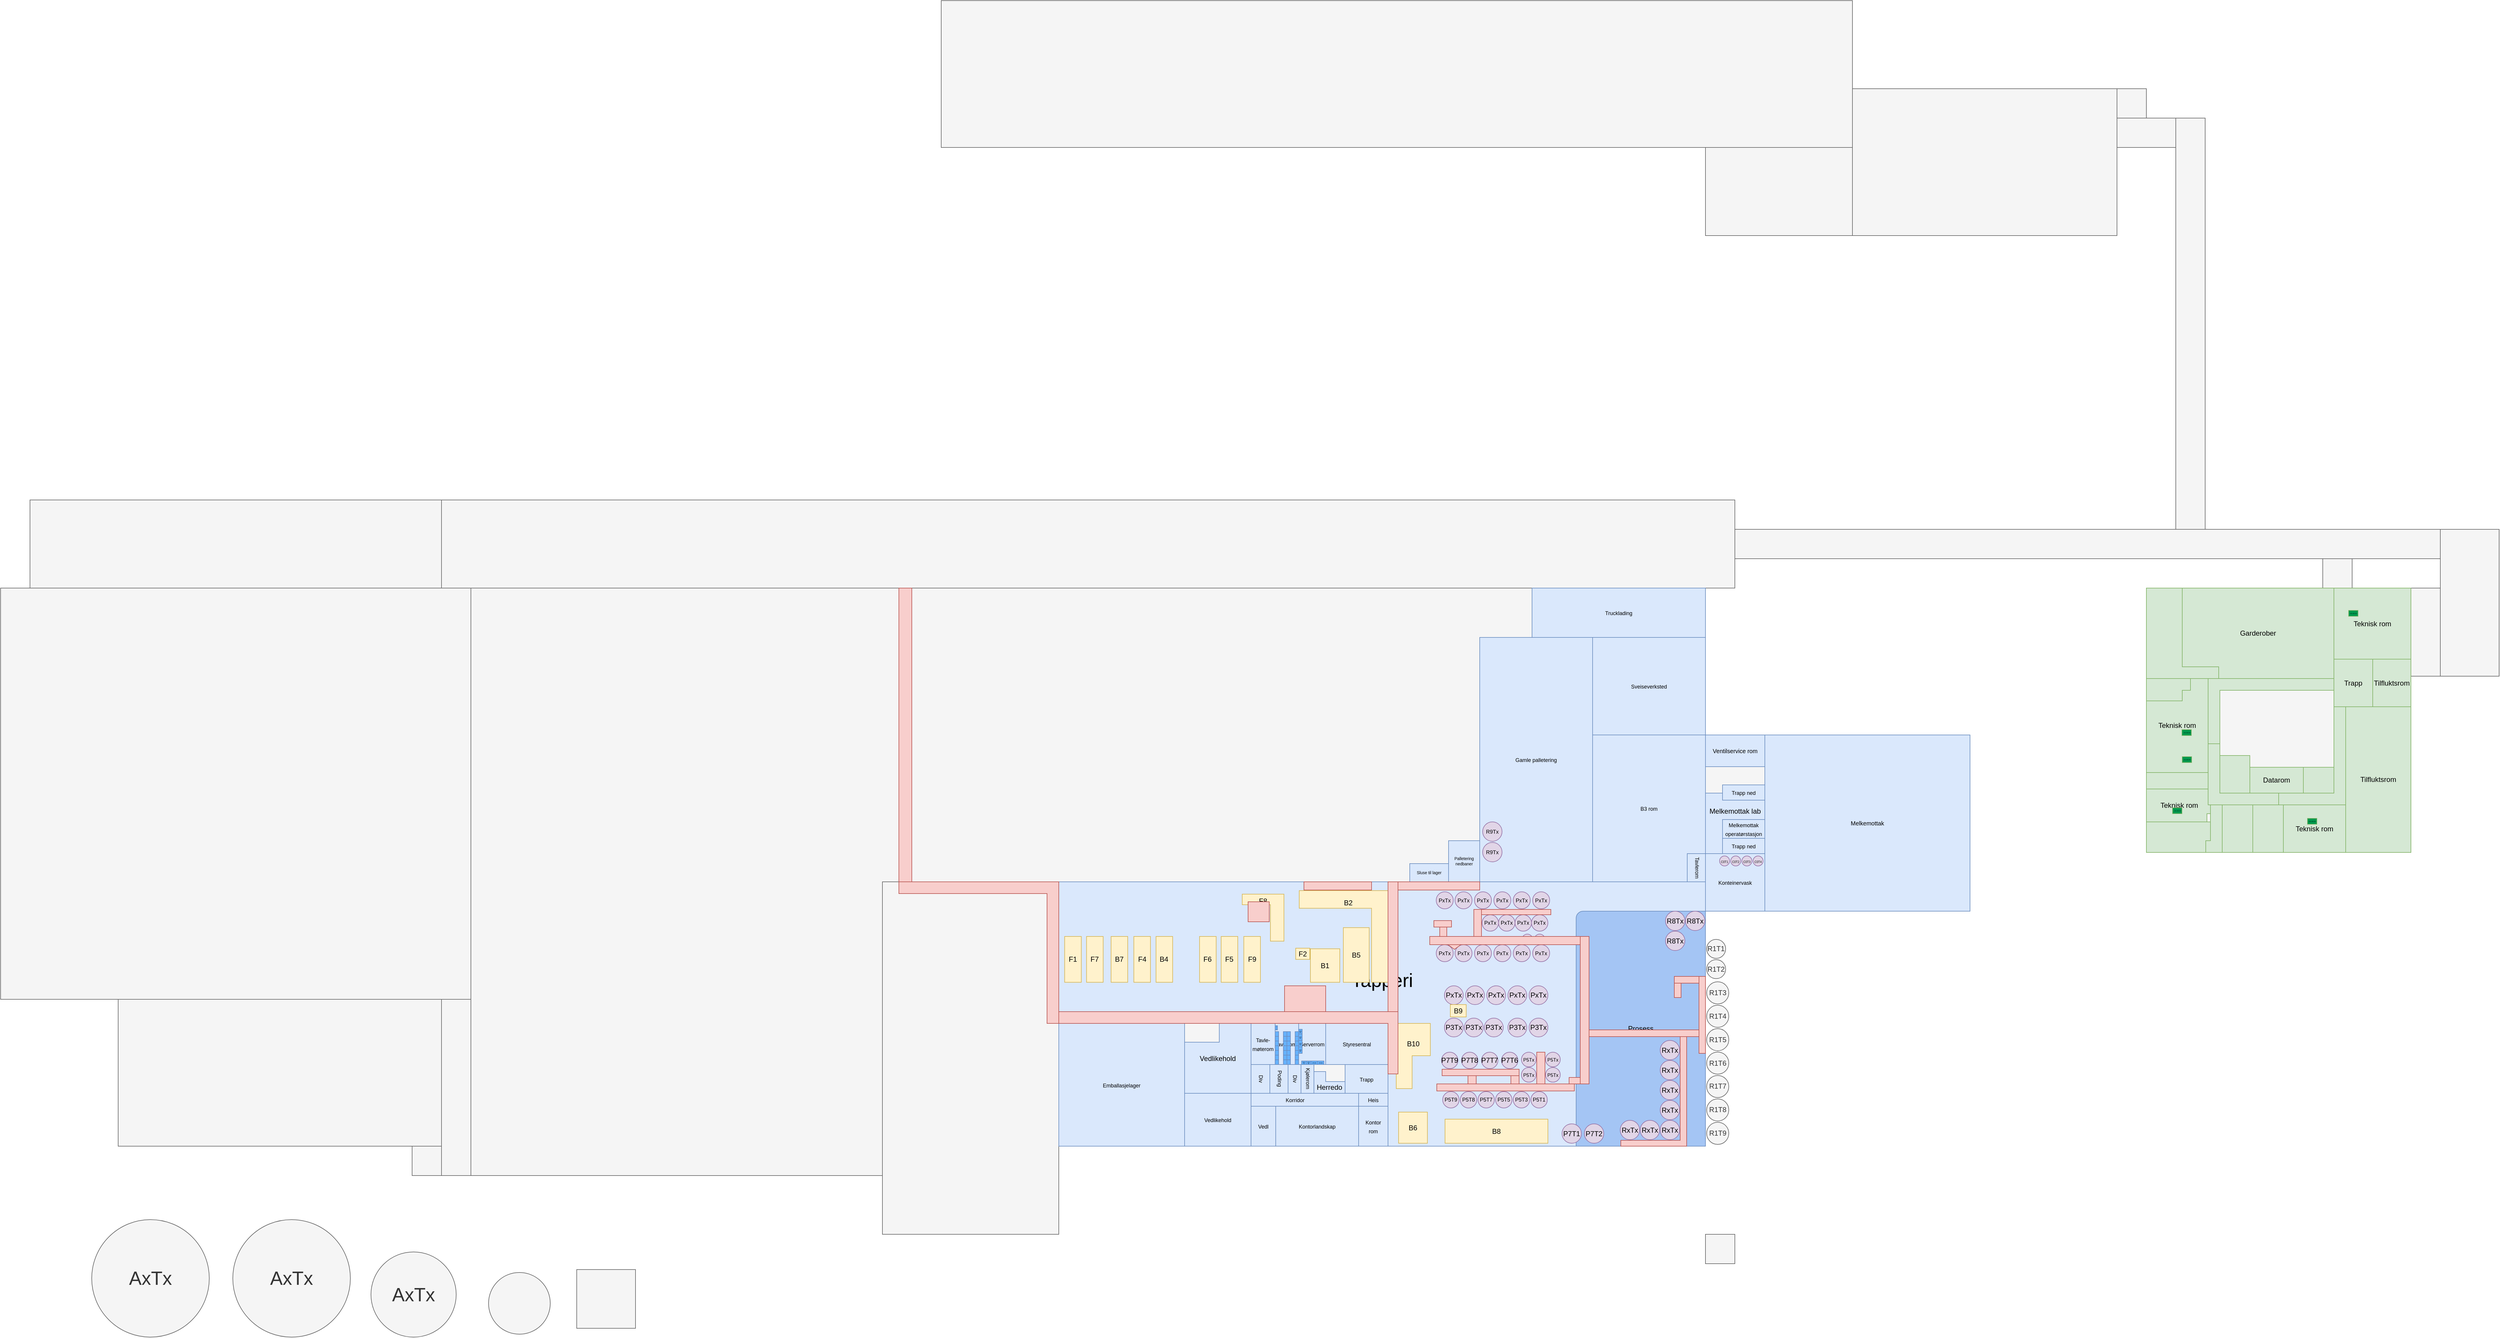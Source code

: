 <mxfile version="26.0.16">
  <diagram name="Page-1" id="Hi8thBa9BpcaoAM9ut1s">
    <mxGraphModel dx="372" dy="-637" grid="0" gridSize="14" guides="1" tooltips="1" connect="0" arrows="0" fold="1" page="1" pageScale="1" pageWidth="1169" pageHeight="827" math="0" shadow="0">
      <root>
        <mxCell id="0" />
        <mxCell id="GzNEmD3VfXziyHX95NtM-45" value="Base" parent="0" />
        <mxCell id="GzNEmD3VfXziyHX95NtM-46" value="" style="verticalLabelPosition=bottom;verticalAlign=top;html=1;shape=mxgraph.basic.rect;fillColor2=none;strokeWidth=1;size=20;indent=5;editable=0;movable=1;resizable=0;rotatable=1;deletable=0;locked=0;connectable=1;fillColor=#f5f5f5;fontColor=#333333;strokeColor=#666666;" parent="GzNEmD3VfXziyHX95NtM-45" vertex="1">
          <mxGeometry x="1800" y="2327" width="1100" height="450" as="geometry" />
        </mxCell>
        <mxCell id="GzNEmD3VfXziyHX95NtM-47" value="" style="verticalLabelPosition=bottom;verticalAlign=top;html=1;shape=mxgraph.basic.rect;fillColor2=none;strokeWidth=1;size=20;indent=5;editable=0;movable=1;resizable=0;rotatable=1;deletable=0;locked=0;connectable=1;fillColor=#f5f5f5;fontColor=#333333;strokeColor=#666666;" parent="GzNEmD3VfXziyHX95NtM-45" vertex="1">
          <mxGeometry x="1550" y="1827" width="1350" height="500" as="geometry" />
        </mxCell>
        <mxCell id="GzNEmD3VfXziyHX95NtM-48" value="" style="verticalLabelPosition=bottom;verticalAlign=top;html=1;shape=mxgraph.basic.rect;fillColor2=none;strokeWidth=1;size=20;indent=5;editable=0;movable=1;resizable=0;rotatable=1;deletable=0;locked=0;connectable=1;fillColor=#f5f5f5;fontColor=#333333;strokeColor=#666666;" parent="GzNEmD3VfXziyHX95NtM-45" vertex="1">
          <mxGeometry x="2900" y="2077" width="450" height="300" as="geometry" />
        </mxCell>
        <mxCell id="GzNEmD3VfXziyHX95NtM-49" value="" style="verticalLabelPosition=bottom;verticalAlign=top;html=1;shape=mxgraph.basic.rect;fillColor2=none;strokeWidth=1;size=20;indent=5;editable=0;movable=1;resizable=0;rotatable=1;deletable=0;locked=0;connectable=1;fillColor=#f5f5f5;fontColor=#333333;strokeColor=#666666;" parent="GzNEmD3VfXziyHX95NtM-45" vertex="1">
          <mxGeometry x="3650" y="1827" width="450" height="450" as="geometry" />
        </mxCell>
        <mxCell id="GzNEmD3VfXziyHX95NtM-50" value="" style="verticalLabelPosition=bottom;verticalAlign=top;html=1;shape=mxgraph.basic.rect;fillColor2=none;strokeWidth=1;size=20;indent=5;editable=0;movable=1;resizable=0;rotatable=1;deletable=0;locked=0;connectable=1;fillColor=#f5f5f5;fontColor=#333333;strokeColor=#666666;" parent="GzNEmD3VfXziyHX95NtM-45" vertex="1">
          <mxGeometry x="4100" y="1827" width="50" height="150" as="geometry" />
        </mxCell>
        <mxCell id="GzNEmD3VfXziyHX95NtM-51" value="" style="verticalLabelPosition=bottom;verticalAlign=top;html=1;shape=mxgraph.basic.rect;fillColor2=none;strokeWidth=1;size=20;indent=5;editable=0;movable=1;resizable=0;rotatable=1;deletable=0;locked=0;connectable=1;fillColor=#f5f5f5;fontColor=#333333;strokeColor=#666666;" parent="GzNEmD3VfXziyHX95NtM-45" vertex="1">
          <mxGeometry x="4150" y="1727" width="100" height="250" as="geometry" />
        </mxCell>
        <mxCell id="GzNEmD3VfXziyHX95NtM-52" value="" style="verticalLabelPosition=bottom;verticalAlign=top;html=1;shape=mxgraph.basic.rect;fillColor2=none;strokeWidth=1;size=20;indent=5;editable=0;movable=1;resizable=0;rotatable=1;deletable=0;locked=0;connectable=1;fillColor=#f5f5f5;fontColor=#333333;strokeColor=#666666;" parent="GzNEmD3VfXziyHX95NtM-45" vertex="1">
          <mxGeometry x="3150" y="977" width="450" height="250" as="geometry" />
        </mxCell>
        <mxCell id="GzNEmD3VfXziyHX95NtM-53" value="" style="verticalLabelPosition=bottom;verticalAlign=top;html=1;shape=mxgraph.basic.rect;fillColor2=none;strokeWidth=1;size=20;indent=5;editable=0;movable=1;resizable=0;rotatable=1;deletable=0;locked=0;connectable=1;fillColor=#f5f5f5;fontColor=#333333;strokeColor=#666666;" parent="GzNEmD3VfXziyHX95NtM-45" vertex="1">
          <mxGeometry x="3600" y="977" width="50" height="50" as="geometry" />
        </mxCell>
        <mxCell id="GzNEmD3VfXziyHX95NtM-54" value="" style="verticalLabelPosition=bottom;verticalAlign=top;html=1;shape=mxgraph.basic.rect;fillColor2=none;strokeWidth=1;size=20;indent=5;editable=0;movable=1;resizable=0;rotatable=1;deletable=0;locked=0;connectable=1;fillColor=#f5f5f5;fontColor=#333333;strokeColor=#666666;" parent="GzNEmD3VfXziyHX95NtM-45" vertex="1">
          <mxGeometry x="2900" y="1077" width="250" height="150" as="geometry" />
        </mxCell>
        <mxCell id="GzNEmD3VfXziyHX95NtM-55" value="" style="verticalLabelPosition=bottom;verticalAlign=top;html=1;shape=mxgraph.basic.rect;fillColor2=none;strokeWidth=1;size=14.86;indent=5;editable=0;movable=1;resizable=0;rotatable=1;deletable=0;locked=0;connectable=1;fillColor=#f5f5f5;fontColor=#333333;strokeColor=#666666;" parent="GzNEmD3VfXziyHX95NtM-45" vertex="1">
          <mxGeometry x="1600" y="827" width="1550" height="250" as="geometry" />
        </mxCell>
        <mxCell id="GzNEmD3VfXziyHX95NtM-56" value="" style="verticalLabelPosition=bottom;verticalAlign=top;html=1;shape=mxgraph.basic.rect;fillColor2=none;strokeWidth=1;size=14.86;indent=5;editable=0;movable=1;resizable=0;rotatable=1;deletable=0;locked=0;connectable=1;fillColor=#f5f5f5;fontColor=#333333;strokeColor=#666666;" parent="GzNEmD3VfXziyHX95NtM-45" vertex="1">
          <mxGeometry x="750" y="1677" width="2200" height="150" as="geometry" />
        </mxCell>
        <mxCell id="GzNEmD3VfXziyHX95NtM-57" value="" style="verticalLabelPosition=bottom;verticalAlign=top;html=1;shape=mxgraph.basic.rect;fillColor2=none;strokeWidth=1;size=20;indent=5;editable=0;movable=1;resizable=0;rotatable=1;deletable=0;locked=0;connectable=1;fillColor=#f5f5f5;fontColor=#333333;strokeColor=#666666;" parent="GzNEmD3VfXziyHX95NtM-45" vertex="1">
          <mxGeometry x="2950" y="1727" width="1200" height="50" as="geometry" />
        </mxCell>
        <mxCell id="GzNEmD3VfXziyHX95NtM-58" value="" style="verticalLabelPosition=bottom;verticalAlign=top;html=1;shape=mxgraph.basic.rect;fillColor2=none;strokeWidth=1;size=20;indent=5;editable=0;movable=1;resizable=0;rotatable=1;deletable=0;locked=0;connectable=1;fillColor=#f5f5f5;fontColor=#333333;strokeColor=#666666;" parent="GzNEmD3VfXziyHX95NtM-45" vertex="1">
          <mxGeometry x="3950" y="1777" width="50" height="50" as="geometry" />
        </mxCell>
        <mxCell id="GzNEmD3VfXziyHX95NtM-59" value="" style="verticalLabelPosition=bottom;verticalAlign=top;html=1;shape=mxgraph.basic.rect;fillColor2=none;strokeWidth=1;size=20;indent=5;editable=0;movable=1;resizable=0;rotatable=1;deletable=0;locked=0;connectable=1;fillColor=#f5f5f5;fontColor=#333333;strokeColor=#666666;" parent="GzNEmD3VfXziyHX95NtM-45" vertex="1">
          <mxGeometry x="3700" y="1027" width="50" height="700" as="geometry" />
        </mxCell>
        <mxCell id="GzNEmD3VfXziyHX95NtM-60" value="" style="verticalLabelPosition=bottom;verticalAlign=top;html=1;shape=mxgraph.basic.rect;fillColor2=none;strokeWidth=1;size=20;indent=5;editable=0;movable=1;resizable=0;rotatable=1;deletable=0;locked=0;connectable=1;fillColor=#f5f5f5;fontColor=#333333;strokeColor=#666666;" parent="GzNEmD3VfXziyHX95NtM-45" vertex="1">
          <mxGeometry x="3600" y="1027" width="100" height="50" as="geometry" />
        </mxCell>
        <mxCell id="GzNEmD3VfXziyHX95NtM-61" value="" style="verticalLabelPosition=bottom;verticalAlign=top;html=1;shape=mxgraph.basic.rect;fillColor2=none;strokeWidth=1;size=20;indent=5;editable=0;movable=1;resizable=0;rotatable=1;deletable=0;locked=0;connectable=1;fillColor=#f5f5f5;fontColor=#333333;strokeColor=#666666;" parent="GzNEmD3VfXziyHX95NtM-45" vertex="1">
          <mxGeometry x="800" y="1827" width="750" height="1000" as="geometry" />
        </mxCell>
        <mxCell id="GzNEmD3VfXziyHX95NtM-62" value="" style="verticalLabelPosition=bottom;verticalAlign=top;html=1;shape=mxgraph.basic.rect;fillColor2=none;strokeWidth=1;size=20;indent=5;editable=0;movable=1;resizable=0;rotatable=1;deletable=0;locked=0;connectable=1;fillColor=#f5f5f5;fontColor=#333333;strokeColor=#666666;" parent="GzNEmD3VfXziyHX95NtM-45" vertex="1">
          <mxGeometry x="1500" y="2327" width="300" height="600" as="geometry" />
        </mxCell>
        <mxCell id="GzNEmD3VfXziyHX95NtM-63" value="" style="verticalLabelPosition=bottom;verticalAlign=top;html=1;shape=mxgraph.basic.rect;fillColor2=none;strokeWidth=1;size=20;indent=5;editable=0;movable=1;resizable=0;rotatable=1;deletable=0;locked=0;connectable=1;fillColor=#f5f5f5;fontColor=#333333;strokeColor=#666666;" parent="GzNEmD3VfXziyHX95NtM-45" vertex="1">
          <mxGeometry x="750" y="2477" width="50" height="350" as="geometry" />
        </mxCell>
        <mxCell id="GzNEmD3VfXziyHX95NtM-64" value="" style="verticalLabelPosition=bottom;verticalAlign=top;html=1;shape=mxgraph.basic.rect;fillColor2=none;strokeWidth=1;size=20;indent=5;editable=0;movable=1;resizable=0;rotatable=1;deletable=0;locked=0;connectable=1;fillColor=#f5f5f5;fontColor=#333333;strokeColor=#666666;" parent="GzNEmD3VfXziyHX95NtM-45" vertex="1">
          <mxGeometry x="700" y="2777" width="50" height="50" as="geometry" />
        </mxCell>
        <mxCell id="GzNEmD3VfXziyHX95NtM-65" value="" style="verticalLabelPosition=bottom;verticalAlign=top;html=1;shape=mxgraph.basic.rect;fillColor2=none;strokeWidth=1;size=14.86;indent=5;editable=0;movable=1;resizable=0;rotatable=1;deletable=0;locked=0;connectable=1;fillColor=#f5f5f5;fontColor=#333333;strokeColor=#666666;" parent="GzNEmD3VfXziyHX95NtM-45" vertex="1">
          <mxGeometry x="50" y="1677" width="700" height="150" as="geometry" />
        </mxCell>
        <mxCell id="GzNEmD3VfXziyHX95NtM-66" value="" style="verticalLabelPosition=bottom;verticalAlign=top;html=1;shape=mxgraph.basic.rect;fillColor2=none;strokeWidth=1;size=14.86;indent=5;editable=0;movable=1;resizable=0;rotatable=1;deletable=0;locked=0;connectable=1;fillColor=#f5f5f5;fontColor=#333333;strokeColor=#666666;" parent="GzNEmD3VfXziyHX95NtM-45" vertex="1">
          <mxGeometry y="1827" width="800" height="700" as="geometry" />
        </mxCell>
        <mxCell id="GzNEmD3VfXziyHX95NtM-67" value="" style="verticalLabelPosition=bottom;verticalAlign=top;html=1;shape=mxgraph.basic.rect;fillColor2=none;strokeWidth=1;size=14.86;indent=5;editable=0;movable=1;resizable=0;rotatable=1;deletable=0;locked=0;connectable=1;fillColor=#f5f5f5;fontColor=#333333;strokeColor=#666666;" parent="GzNEmD3VfXziyHX95NtM-45" vertex="1">
          <mxGeometry x="200" y="2527" width="550" height="250" as="geometry" />
        </mxCell>
        <mxCell id="GzNEmD3VfXziyHX95NtM-68" value="" style="verticalLabelPosition=bottom;verticalAlign=top;html=1;shape=mxgraph.basic.rect;fillColor2=none;strokeWidth=1;size=20;indent=5;editable=0;movable=1;resizable=0;rotatable=1;deletable=0;locked=0;connectable=1;fillColor=#f5f5f5;fontColor=#333333;strokeColor=#666666;" parent="GzNEmD3VfXziyHX95NtM-45" vertex="1">
          <mxGeometry x="2900" y="2927" width="50" height="50" as="geometry" />
        </mxCell>
        <mxCell id="GzNEmD3VfXziyHX95NtM-69" value="" style="verticalLabelPosition=bottom;verticalAlign=top;html=1;shape=mxgraph.basic.rect;fillColor2=none;strokeWidth=1;size=20;indent=5;editable=0;movable=1;resizable=0;rotatable=1;deletable=0;locked=0;connectable=1;fillColor=#f5f5f5;fontColor=#333333;strokeColor=#666666;" parent="GzNEmD3VfXziyHX95NtM-45" vertex="1">
          <mxGeometry x="980" y="2987" width="100" height="100" as="geometry" />
        </mxCell>
        <mxCell id="GzNEmD3VfXziyHX95NtM-71" value="" style="ellipse;whiteSpace=wrap;html=1;aspect=fixed;editable=0;movable=1;resizable=0;rotatable=1;deletable=0;locked=0;connectable=1;fillColor=#f5f5f5;fontColor=#333333;strokeColor=#666666;" parent="GzNEmD3VfXziyHX95NtM-45" vertex="1">
          <mxGeometry x="830" y="2992" width="105" height="105" as="geometry" />
        </mxCell>
        <mxCell id="GzNEmD3VfXziyHX95NtM-72" value="AxTx" style="ellipse;whiteSpace=wrap;html=1;aspect=fixed;editable=1;movable=1;resizable=1;rotatable=1;deletable=1;locked=0;connectable=1;fillColor=#f5f5f5;fontColor=#333333;strokeColor=#666666;fontSize=32;" parent="GzNEmD3VfXziyHX95NtM-45" vertex="1">
          <mxGeometry x="630" y="2957" width="145" height="145" as="geometry" />
        </mxCell>
        <mxCell id="GzNEmD3VfXziyHX95NtM-73" value="AxTx" style="ellipse;whiteSpace=wrap;html=1;aspect=fixed;editable=1;movable=1;resizable=1;rotatable=1;deletable=1;locked=0;connectable=1;fillColor=#f5f5f5;fontColor=#333333;strokeColor=#666666;fontSize=32;" parent="GzNEmD3VfXziyHX95NtM-45" vertex="1">
          <mxGeometry x="395" y="2902" width="200" height="200" as="geometry" />
        </mxCell>
        <mxCell id="GzNEmD3VfXziyHX95NtM-74" value="AxTx" style="ellipse;whiteSpace=wrap;html=1;aspect=fixed;editable=1;movable=1;resizable=1;rotatable=1;deletable=1;locked=0;connectable=1;fillColor=#f5f5f5;fontColor=#333333;strokeColor=#666666;fontSize=32;" parent="GzNEmD3VfXziyHX95NtM-45" vertex="1">
          <mxGeometry x="155" y="2902" width="200" height="200" as="geometry" />
        </mxCell>
        <mxCell id="S4rw2iDiVTAcTaovDXCU-30" value="R1T9" style="ellipse;whiteSpace=wrap;html=1;aspect=fixed;editable=1;movable=1;resizable=1;rotatable=1;deletable=1;locked=0;connectable=1;fillColor=#f5f5f5;fontColor=#333333;strokeColor=#666666;" parent="GzNEmD3VfXziyHX95NtM-45" vertex="1">
          <mxGeometry x="2902" y="2736.299" width="37.701" height="37.701" as="geometry" />
        </mxCell>
        <mxCell id="S4rw2iDiVTAcTaovDXCU-31" value="R1T8" style="ellipse;whiteSpace=wrap;html=1;aspect=fixed;editable=1;movable=1;resizable=1;rotatable=1;deletable=1;locked=0;connectable=1;fillColor=#f5f5f5;fontColor=#333333;strokeColor=#666666;" parent="GzNEmD3VfXziyHX95NtM-45" vertex="1">
          <mxGeometry x="2902" y="2696.444" width="37.701" height="37.701" as="geometry" />
        </mxCell>
        <mxCell id="S4rw2iDiVTAcTaovDXCU-32" value="R1T7" style="ellipse;whiteSpace=wrap;html=1;aspect=fixed;editable=1;movable=1;resizable=1;rotatable=1;deletable=1;locked=0;connectable=1;fillColor=#f5f5f5;fontColor=#333333;strokeColor=#666666;" parent="GzNEmD3VfXziyHX95NtM-45" vertex="1">
          <mxGeometry x="2902" y="2656.59" width="37.701" height="37.701" as="geometry" />
        </mxCell>
        <mxCell id="S4rw2iDiVTAcTaovDXCU-34" value="R1T6" style="ellipse;whiteSpace=wrap;html=1;aspect=fixed;editable=1;movable=1;resizable=1;rotatable=1;deletable=1;locked=0;connectable=1;fillColor=#f5f5f5;fontColor=#333333;strokeColor=#666666;" parent="GzNEmD3VfXziyHX95NtM-45" vertex="1">
          <mxGeometry x="2902" y="2616.735" width="37.701" height="37.701" as="geometry" />
        </mxCell>
        <mxCell id="S4rw2iDiVTAcTaovDXCU-35" value="R1T5" style="ellipse;whiteSpace=wrap;html=1;aspect=fixed;editable=1;movable=1;resizable=1;rotatable=1;deletable=1;locked=0;connectable=1;fillColor=#f5f5f5;fontColor=#333333;strokeColor=#666666;" parent="GzNEmD3VfXziyHX95NtM-45" vertex="1">
          <mxGeometry x="2902" y="2576.88" width="37.701" height="37.701" as="geometry" />
        </mxCell>
        <mxCell id="S4rw2iDiVTAcTaovDXCU-36" value="R1T4" style="ellipse;whiteSpace=wrap;html=1;aspect=fixed;editable=1;movable=1;resizable=1;rotatable=1;deletable=1;locked=0;connectable=1;fillColor=#f5f5f5;fontColor=#333333;strokeColor=#666666;" parent="GzNEmD3VfXziyHX95NtM-45" vertex="1">
          <mxGeometry x="2902" y="2537.025" width="37.701" height="37.701" as="geometry" />
        </mxCell>
        <mxCell id="S4rw2iDiVTAcTaovDXCU-37" value="R1T3" style="ellipse;whiteSpace=wrap;html=1;aspect=fixed;editable=1;movable=1;resizable=1;rotatable=1;deletable=1;locked=0;connectable=1;fillColor=#f5f5f5;fontColor=#333333;strokeColor=#666666;" parent="GzNEmD3VfXziyHX95NtM-45" vertex="1">
          <mxGeometry x="2902" y="2497.17" width="37.701" height="37.701" as="geometry" />
        </mxCell>
        <mxCell id="S4rw2iDiVTAcTaovDXCU-38" value="R1T2" style="ellipse;whiteSpace=wrap;html=1;aspect=fixed;editable=1;movable=1;resizable=1;rotatable=1;deletable=1;locked=0;connectable=1;fillColor=#f5f5f5;fontColor=#333333;strokeColor=#666666;" parent="GzNEmD3VfXziyHX95NtM-45" vertex="1">
          <mxGeometry x="2902" y="2459.469" width="32.315" height="32.315" as="geometry" />
        </mxCell>
        <mxCell id="S4rw2iDiVTAcTaovDXCU-39" value="R1T1" style="ellipse;whiteSpace=wrap;html=1;aspect=fixed;editable=1;movable=1;resizable=1;rotatable=1;deletable=1;locked=0;connectable=1;fillColor=#f5f5f5;fontColor=#333333;strokeColor=#666666;" parent="GzNEmD3VfXziyHX95NtM-45" vertex="1">
          <mxGeometry x="2902" y="2425" width="32.315" height="32.315" as="geometry" />
        </mxCell>
        <mxCell id="GzNEmD3VfXziyHX95NtM-5" value="Kjeller" parent="0" />
        <mxCell id="uO-Jlbd7GYopMe2RQ06U-75" value="Garderober" style="rounded=0;whiteSpace=wrap;html=1;fillColor=#d5e8d4;strokeColor=#82b366;" vertex="1" parent="GzNEmD3VfXziyHX95NtM-5">
          <mxGeometry x="3711" y="1827" width="258" height="154" as="geometry" />
        </mxCell>
        <mxCell id="uO-Jlbd7GYopMe2RQ06U-51" value="" style="shape=corner;whiteSpace=wrap;html=1;direction=east;fillColor=#d5e8d4;strokeColor=#82b366;" vertex="1" parent="GzNEmD3VfXziyHX95NtM-5">
          <mxGeometry x="3755" y="1981" width="214" height="111" as="geometry" />
        </mxCell>
        <mxCell id="uO-Jlbd7GYopMe2RQ06U-53" value="" style="rounded=0;whiteSpace=wrap;html=1;fillColor=#d5e8d4;strokeColor=#82b366;" vertex="1" parent="GzNEmD3VfXziyHX95NtM-5">
          <mxGeometry x="3650" y="2141" width="105" height="28" as="geometry" />
        </mxCell>
        <mxCell id="uO-Jlbd7GYopMe2RQ06U-57" value="Teknisk rom" style="rounded=0;whiteSpace=wrap;html=1;fillColor=#d5e8d4;strokeColor=#82b366;" vertex="1" parent="GzNEmD3VfXziyHX95NtM-5">
          <mxGeometry x="3883" y="2196" width="106" height="81" as="geometry" />
        </mxCell>
        <mxCell id="uO-Jlbd7GYopMe2RQ06U-58" value="" style="shape=corner;whiteSpace=wrap;html=1;direction=north;fillColor=#d5e8d4;strokeColor=#82b366;flipH=1;" vertex="1" parent="GzNEmD3VfXziyHX95NtM-5">
          <mxGeometry x="3875" y="2029" width="114" height="167" as="geometry" />
        </mxCell>
        <mxCell id="uO-Jlbd7GYopMe2RQ06U-59" value="Trapp" style="rounded=0;whiteSpace=wrap;html=1;fillColor=#d5e8d4;strokeColor=#82b366;" vertex="1" parent="GzNEmD3VfXziyHX95NtM-5">
          <mxGeometry x="3969" y="1948" width="66" height="81" as="geometry" />
        </mxCell>
        <mxCell id="uO-Jlbd7GYopMe2RQ06U-60" value="" style="rounded=0;whiteSpace=wrap;html=1;fillColor=#d5e8d4;strokeColor=#82b366;" vertex="1" parent="GzNEmD3VfXziyHX95NtM-5">
          <mxGeometry x="3650" y="2225" width="112" height="52" as="geometry" />
        </mxCell>
        <mxCell id="uO-Jlbd7GYopMe2RQ06U-62" value="Teknisk rom" style="shape=corner;whiteSpace=wrap;html=1;direction=east;fillColor=#d5e8d4;strokeColor=#82b366;dx=103;dy=42;" vertex="1" parent="GzNEmD3VfXziyHX95NtM-5">
          <mxGeometry x="3650" y="2169" width="112" height="56" as="geometry" />
        </mxCell>
        <mxCell id="uO-Jlbd7GYopMe2RQ06U-45" value="" style="shape=corner;whiteSpace=wrap;html=1;direction=north;fillColor=#d5e8d4;strokeColor=#82b366;" vertex="1" parent="GzNEmD3VfXziyHX95NtM-5">
          <mxGeometry x="3755" y="2092" width="120" height="104" as="geometry" />
        </mxCell>
        <mxCell id="uO-Jlbd7GYopMe2RQ06U-63" value="" style="shape=corner;whiteSpace=wrap;html=1;direction=north;fillColor=#d5e8d4;strokeColor=#82b366;flipH=1;" vertex="1" parent="GzNEmD3VfXziyHX95NtM-5">
          <mxGeometry x="3751" y="2196" width="28" height="81" as="geometry" />
        </mxCell>
        <mxCell id="uO-Jlbd7GYopMe2RQ06U-64" value="" style="rounded=0;whiteSpace=wrap;html=1;fillColor=#d5e8d4;strokeColor=#82b366;direction=south;" vertex="1" parent="GzNEmD3VfXziyHX95NtM-5">
          <mxGeometry x="3779" y="2196" width="52" height="81" as="geometry" />
        </mxCell>
        <mxCell id="uO-Jlbd7GYopMe2RQ06U-65" value="" style="rounded=0;whiteSpace=wrap;html=1;fillColor=#d5e8d4;strokeColor=#82b366;direction=south;" vertex="1" parent="GzNEmD3VfXziyHX95NtM-5">
          <mxGeometry x="3831" y="2196" width="52" height="81" as="geometry" />
        </mxCell>
        <mxCell id="uO-Jlbd7GYopMe2RQ06U-66" value="Teknisk rom" style="rounded=0;whiteSpace=wrap;html=1;fillColor=#d5e8d4;strokeColor=#82b366;" vertex="1" parent="GzNEmD3VfXziyHX95NtM-5">
          <mxGeometry x="3650" y="1981" width="105" height="160" as="geometry" />
        </mxCell>
        <mxCell id="uO-Jlbd7GYopMe2RQ06U-67" value="Datarom" style="rounded=0;whiteSpace=wrap;html=1;fillColor=#d5e8d4;strokeColor=#82b366;direction=south;" vertex="1" parent="GzNEmD3VfXziyHX95NtM-5">
          <mxGeometry x="3826" y="2132" width="91" height="44" as="geometry" />
        </mxCell>
        <mxCell id="uO-Jlbd7GYopMe2RQ06U-68" value="" style="rounded=0;whiteSpace=wrap;html=1;fillColor=#d5e8d4;strokeColor=#82b366;direction=south;" vertex="1" parent="GzNEmD3VfXziyHX95NtM-5">
          <mxGeometry x="3775" y="2112" width="51" height="64" as="geometry" />
        </mxCell>
        <mxCell id="uO-Jlbd7GYopMe2RQ06U-69" value="" style="rounded=0;whiteSpace=wrap;html=1;fillColor=#d5e8d4;strokeColor=#82b366;direction=south;" vertex="1" parent="GzNEmD3VfXziyHX95NtM-5">
          <mxGeometry x="3917" y="2132" width="52" height="44" as="geometry" />
        </mxCell>
        <mxCell id="uO-Jlbd7GYopMe2RQ06U-70" value="" style="shape=corner;whiteSpace=wrap;html=1;direction=east;fillColor=#d5e8d4;strokeColor=#82b366;dx=61;dy=20;" vertex="1" parent="GzNEmD3VfXziyHX95NtM-5">
          <mxGeometry x="3650" y="1981" width="75" height="38" as="geometry" />
        </mxCell>
        <mxCell id="uO-Jlbd7GYopMe2RQ06U-71" value="" style="shape=corner;whiteSpace=wrap;html=1;direction=east;fillColor=#d5e8d4;strokeColor=#82b366;dx=61;dy=20;flipV=1;" vertex="1" parent="GzNEmD3VfXziyHX95NtM-5">
          <mxGeometry x="3650" y="1827" width="123" height="154" as="geometry" />
        </mxCell>
        <mxCell id="uO-Jlbd7GYopMe2RQ06U-72" value="Tilfluktsrom" style="rounded=0;whiteSpace=wrap;html=1;fillColor=#d5e8d4;strokeColor=#82b366;" vertex="1" parent="GzNEmD3VfXziyHX95NtM-5">
          <mxGeometry x="3989" y="2029" width="111" height="248" as="geometry" />
        </mxCell>
        <mxCell id="uO-Jlbd7GYopMe2RQ06U-73" value="Tilfluktsrom" style="rounded=0;whiteSpace=wrap;html=1;fillColor=#d5e8d4;strokeColor=#82b366;" vertex="1" parent="GzNEmD3VfXziyHX95NtM-5">
          <mxGeometry x="4035" y="1948" width="65" height="81" as="geometry" />
        </mxCell>
        <mxCell id="uO-Jlbd7GYopMe2RQ06U-74" value="Teknisk rom" style="rounded=0;whiteSpace=wrap;html=1;fillColor=#d5e8d4;strokeColor=#82b366;" vertex="1" parent="GzNEmD3VfXziyHX95NtM-5">
          <mxGeometry x="3969" y="1827" width="131" height="121" as="geometry" />
        </mxCell>
        <mxCell id="uO-Jlbd7GYopMe2RQ06U-76" value="+KK=360.003" style="rounded=0;whiteSpace=wrap;html=1;fillColor=#00994D;strokeColor=#82b366;fontSize=2;" vertex="1" parent="GzNEmD3VfXziyHX95NtM-5">
          <mxGeometry x="3924" y="2219" width="16" height="10" as="geometry" />
        </mxCell>
        <mxCell id="uO-Jlbd7GYopMe2RQ06U-77" value="+KK=360.002" style="rounded=0;whiteSpace=wrap;html=1;fillColor=#00994D;strokeColor=#82b366;fontSize=2;" vertex="1" parent="GzNEmD3VfXziyHX95NtM-5">
          <mxGeometry x="3694.5" y="2201" width="16" height="10" as="geometry" />
        </mxCell>
        <mxCell id="uO-Jlbd7GYopMe2RQ06U-78" value="+KK=360.006" style="rounded=0;whiteSpace=wrap;html=1;fillColor=#00994D;strokeColor=#82b366;fontSize=2;" vertex="1" parent="GzNEmD3VfXziyHX95NtM-5">
          <mxGeometry x="3711" y="2114" width="16" height="10" as="geometry" />
        </mxCell>
        <mxCell id="uO-Jlbd7GYopMe2RQ06U-79" value="+KK=360.004" style="rounded=0;whiteSpace=wrap;html=1;fillColor=#00994D;strokeColor=#82b366;fontSize=2;" vertex="1" parent="GzNEmD3VfXziyHX95NtM-5">
          <mxGeometry x="3710.5" y="2068" width="16" height="10" as="geometry" />
        </mxCell>
        <mxCell id="uO-Jlbd7GYopMe2RQ06U-80" value="+KK=360.001" style="rounded=0;whiteSpace=wrap;html=1;fillColor=#00994D;strokeColor=#82b366;fontSize=2;" vertex="1" parent="GzNEmD3VfXziyHX95NtM-5">
          <mxGeometry x="3994" y="1865" width="16" height="10" as="geometry" />
        </mxCell>
        <mxCell id="S4rw2iDiVTAcTaovDXCU-44" value="Kjeller skap" parent="0" visible="0" />
        <mxCell id="GzNEmD3VfXziyHX95NtM-4" value="Grunnplan" parent="0" />
        <mxCell id="h_ZqSWhydHnjJ5OdPfgj-34" value="&lt;font style=&quot;font-size: 9px;&quot;&gt;B3 rom&lt;/font&gt;" style="rounded=0;whiteSpace=wrap;html=1;fillColor=#dae8fc;strokeColor=#6c8ebf;direction=west;" parent="GzNEmD3VfXziyHX95NtM-4" vertex="1">
          <mxGeometry x="2708" y="2077" width="192" height="250" as="geometry" />
        </mxCell>
        <mxCell id="GzNEmD3VfXziyHX95NtM-79" value="Tapperi&lt;div&gt;&lt;br&gt;&lt;/div&gt;&lt;div&gt;&lt;br&gt;&lt;/div&gt;&lt;div&gt;&lt;br&gt;&lt;/div&gt;" style="shape=corner;whiteSpace=wrap;html=1;fillColor=#dae8fc;strokeColor=#6c8ebf;direction=south;dx=241;dy=541;fontSize=32;" parent="GzNEmD3VfXziyHX95NtM-4" vertex="1">
          <mxGeometry x="1800" y="2327" width="1100" height="450" as="geometry" />
        </mxCell>
        <mxCell id="GzNEmD3VfXziyHX95NtM-76" value="Prosess" style="verticalLabelPosition=middle;verticalAlign=middle;html=1;shape=mxgraph.basic.corner_round_rect;dx=6;whiteSpace=wrap;flipH=1;direction=south;fillColor=light-dark(#a4c5f4, #1d293b);strokeColor=#6c8ebf;labelPosition=center;align=center;" parent="GzNEmD3VfXziyHX95NtM-4" vertex="1">
          <mxGeometry x="2680" y="2377" width="220" height="400" as="geometry" />
        </mxCell>
        <mxCell id="GzNEmD3VfXziyHX95NtM-77" value="&lt;font style=&quot;font-size: 9px;&quot;&gt;Konteinervask&lt;/font&gt;" style="rounded=0;whiteSpace=wrap;html=1;fillColor=#dae8fc;strokeColor=#6c8ebf;" parent="GzNEmD3VfXziyHX95NtM-4" vertex="1">
          <mxGeometry x="2900" y="2279" width="101" height="98" as="geometry" />
        </mxCell>
        <mxCell id="GzNEmD3VfXziyHX95NtM-82" value="&lt;font size=&quot;1&quot;&gt;Ventilservice rom&lt;/font&gt;" style="rounded=0;whiteSpace=wrap;html=1;fillColor=#dae8fc;strokeColor=#6c8ebf;" parent="GzNEmD3VfXziyHX95NtM-4" vertex="1">
          <mxGeometry x="2900" y="2077" width="101" height="54" as="geometry" />
        </mxCell>
        <mxCell id="GzNEmD3VfXziyHX95NtM-83" value="&lt;font style=&quot;font-size: 9px;&quot;&gt;Styresentral&lt;/font&gt;" style="rounded=0;whiteSpace=wrap;html=1;fillColor=#dae8fc;strokeColor=#6c8ebf;" parent="GzNEmD3VfXziyHX95NtM-4" vertex="1">
          <mxGeometry x="2254" y="2568" width="106" height="70" as="geometry" />
        </mxCell>
        <mxCell id="GzNEmD3VfXziyHX95NtM-84" value="&lt;font style=&quot;font-size: 9px;&quot;&gt;Trapp&lt;/font&gt;" style="rounded=0;whiteSpace=wrap;html=1;fillColor=#dae8fc;strokeColor=#6c8ebf;" parent="GzNEmD3VfXziyHX95NtM-4" vertex="1">
          <mxGeometry x="2287" y="2638" width="73" height="49" as="geometry" />
        </mxCell>
        <mxCell id="GzNEmD3VfXziyHX95NtM-85" value="&lt;font style=&quot;font-size: 9px;&quot;&gt;Heis&lt;/font&gt;" style="rounded=0;whiteSpace=wrap;html=1;fillColor=#dae8fc;strokeColor=#6c8ebf;" parent="GzNEmD3VfXziyHX95NtM-4" vertex="1">
          <mxGeometry x="2310" y="2687" width="50" height="22" as="geometry" />
        </mxCell>
        <mxCell id="GzNEmD3VfXziyHX95NtM-86" value="&lt;font style=&quot;font-size: 9px;&quot;&gt;Serverrom&lt;/font&gt;" style="rounded=0;whiteSpace=wrap;html=1;fillColor=#dae8fc;strokeColor=#6c8ebf;" parent="GzNEmD3VfXziyHX95NtM-4" vertex="1">
          <mxGeometry x="2208" y="2568" width="46" height="70" as="geometry" />
        </mxCell>
        <mxCell id="GzNEmD3VfXziyHX95NtM-87" value="&lt;font style=&quot;font-size: 9px;&quot;&gt;Tavlerom&lt;/font&gt;" style="rounded=0;whiteSpace=wrap;html=1;fillColor=#dae8fc;strokeColor=#6c8ebf;" parent="GzNEmD3VfXziyHX95NtM-4" vertex="1">
          <mxGeometry x="2164" y="2568" width="44" height="70" as="geometry" />
        </mxCell>
        <mxCell id="GzNEmD3VfXziyHX95NtM-88" value="&lt;font style=&quot;font-size: 9px;&quot;&gt;Tavle-møterom&lt;/font&gt;" style="rounded=0;whiteSpace=wrap;html=1;fillColor=#dae8fc;strokeColor=#6c8ebf;" parent="GzNEmD3VfXziyHX95NtM-4" vertex="1">
          <mxGeometry x="2127" y="2568" width="41" height="70" as="geometry" />
        </mxCell>
        <mxCell id="GzNEmD3VfXziyHX95NtM-89" value="&lt;font style=&quot;font-size: 9px;&quot;&gt;Korridor&lt;/font&gt;" style="rounded=0;whiteSpace=wrap;html=1;fillColor=#dae8fc;strokeColor=#6c8ebf;" parent="GzNEmD3VfXziyHX95NtM-4" vertex="1">
          <mxGeometry x="2094" y="2687" width="216" height="22" as="geometry" />
        </mxCell>
        <mxCell id="h_ZqSWhydHnjJ5OdPfgj-13" value="&lt;font style=&quot;font-size: 9px;&quot;&gt;Kontorlandskap&lt;/font&gt;" style="rounded=0;whiteSpace=wrap;html=1;fillColor=#dae8fc;strokeColor=#6c8ebf;" parent="GzNEmD3VfXziyHX95NtM-4" vertex="1">
          <mxGeometry x="2169" y="2709" width="141" height="68" as="geometry" />
        </mxCell>
        <mxCell id="h_ZqSWhydHnjJ5OdPfgj-14" value="&lt;font style=&quot;font-size: 9px;&quot;&gt;Kontor&lt;/font&gt;&lt;div&gt;&lt;font style=&quot;font-size: 9px;&quot;&gt;rom&lt;/font&gt;&lt;/div&gt;" style="rounded=0;whiteSpace=wrap;html=1;fillColor=#dae8fc;strokeColor=#6c8ebf;" parent="GzNEmD3VfXziyHX95NtM-4" vertex="1">
          <mxGeometry x="2310" y="2709" width="50" height="68" as="geometry" />
        </mxCell>
        <mxCell id="h_ZqSWhydHnjJ5OdPfgj-15" value="&lt;div&gt;&lt;br&gt;&lt;/div&gt;Herredo" style="shape=corner;whiteSpace=wrap;html=1;fillColor=#dae8fc;strokeColor=#6c8ebf;direction=north;" parent="GzNEmD3VfXziyHX95NtM-4" vertex="1">
          <mxGeometry x="2234" y="2650" width="53" height="37" as="geometry" />
        </mxCell>
        <mxCell id="h_ZqSWhydHnjJ5OdPfgj-16" value="&lt;font style=&quot;font-size: 9px;&quot;&gt;Kjølerom&lt;/font&gt;" style="rounded=0;whiteSpace=wrap;html=1;fillColor=#dae8fc;strokeColor=#6c8ebf;textDirection=vertical-lr;" parent="GzNEmD3VfXziyHX95NtM-4" vertex="1">
          <mxGeometry x="2212" y="2638" width="22" height="49" as="geometry" />
        </mxCell>
        <mxCell id="h_ZqSWhydHnjJ5OdPfgj-17" value="&lt;font style=&quot;font-size: 9px;&quot;&gt;Div&lt;/font&gt;" style="rounded=0;whiteSpace=wrap;html=1;fillColor=#dae8fc;strokeColor=#6c8ebf;textDirection=vertical-lr;" parent="GzNEmD3VfXziyHX95NtM-4" vertex="1">
          <mxGeometry x="2190" y="2638" width="22" height="49" as="geometry" />
        </mxCell>
        <mxCell id="h_ZqSWhydHnjJ5OdPfgj-18" value="&lt;font style=&quot;font-size: 9px;&quot;&gt;Poding&lt;/font&gt;" style="rounded=0;whiteSpace=wrap;html=1;fillColor=#dae8fc;strokeColor=#6c8ebf;textDirection=vertical-lr;" parent="GzNEmD3VfXziyHX95NtM-4" vertex="1">
          <mxGeometry x="2159" y="2638" width="31" height="49" as="geometry" />
        </mxCell>
        <mxCell id="h_ZqSWhydHnjJ5OdPfgj-19" value="&lt;font style=&quot;font-size: 9px;&quot;&gt;Div&lt;/font&gt;" style="rounded=0;whiteSpace=wrap;html=1;fillColor=#dae8fc;strokeColor=#6c8ebf;textDirection=vertical-lr;" parent="GzNEmD3VfXziyHX95NtM-4" vertex="1">
          <mxGeometry x="2127" y="2638" width="32" height="49" as="geometry" />
        </mxCell>
        <mxCell id="h_ZqSWhydHnjJ5OdPfgj-21" value="&lt;div&gt;Vedlikehold&lt;/div&gt;" style="shape=corner;whiteSpace=wrap;html=1;fillColor=#dae8fc;strokeColor=#6c8ebf;direction=west;dx=54;dy=87;" parent="GzNEmD3VfXziyHX95NtM-4" vertex="1">
          <mxGeometry x="2014" y="2568" width="113" height="119" as="geometry" />
        </mxCell>
        <mxCell id="h_ZqSWhydHnjJ5OdPfgj-23" value="&lt;font style=&quot;font-size: 9px;&quot;&gt;Vedlikehold&lt;/font&gt;" style="rounded=0;whiteSpace=wrap;html=1;fillColor=#dae8fc;strokeColor=#6c8ebf;" parent="GzNEmD3VfXziyHX95NtM-4" vertex="1">
          <mxGeometry x="2014" y="2687" width="113" height="90" as="geometry" />
        </mxCell>
        <mxCell id="h_ZqSWhydHnjJ5OdPfgj-24" value="&lt;font style=&quot;font-size: 9px;&quot;&gt;Emballasjelager&lt;/font&gt;" style="rounded=0;whiteSpace=wrap;html=1;fillColor=#dae8fc;strokeColor=#6c8ebf;" parent="GzNEmD3VfXziyHX95NtM-4" vertex="1">
          <mxGeometry x="1800" y="2568" width="214" height="209" as="geometry" />
        </mxCell>
        <mxCell id="h_ZqSWhydHnjJ5OdPfgj-25" value="&lt;font style=&quot;font-size: 9px;&quot;&gt;Vedl&lt;/font&gt;" style="rounded=0;whiteSpace=wrap;html=1;fillColor=#dae8fc;strokeColor=#6c8ebf;" parent="GzNEmD3VfXziyHX95NtM-4" vertex="1">
          <mxGeometry x="2127" y="2709" width="42" height="68" as="geometry" />
        </mxCell>
        <mxCell id="h_ZqSWhydHnjJ5OdPfgj-26" value="&lt;font size=&quot;1&quot;&gt;Melkemottak&lt;/font&gt;" style="rounded=0;whiteSpace=wrap;html=1;fillColor=#dae8fc;strokeColor=#6c8ebf;" parent="GzNEmD3VfXziyHX95NtM-4" vertex="1">
          <mxGeometry x="3001" y="2077" width="349" height="300" as="geometry" />
        </mxCell>
        <mxCell id="h_ZqSWhydHnjJ5OdPfgj-27" value="&lt;font style=&quot;font-size: 9px;&quot;&gt;Melkemottak operatørstasjon&lt;/font&gt;" style="rounded=0;whiteSpace=wrap;html=1;fillColor=#dae8fc;strokeColor=#6c8ebf;" parent="GzNEmD3VfXziyHX95NtM-4" vertex="1">
          <mxGeometry x="2929" y="2221" width="72" height="32" as="geometry" />
        </mxCell>
        <mxCell id="h_ZqSWhydHnjJ5OdPfgj-29" value="&lt;font style=&quot;font-size: 9px;&quot;&gt;Trapp ned&lt;/font&gt;" style="rounded=0;whiteSpace=wrap;html=1;fillColor=#dae8fc;strokeColor=#6c8ebf;" parent="GzNEmD3VfXziyHX95NtM-4" vertex="1">
          <mxGeometry x="2929" y="2253" width="72" height="26" as="geometry" />
        </mxCell>
        <mxCell id="h_ZqSWhydHnjJ5OdPfgj-30" value="&lt;div&gt;Melkemottak lab&lt;/div&gt;&lt;div&gt;&lt;br&gt;&lt;/div&gt;&lt;div&gt;&lt;br&gt;&lt;/div&gt;&lt;div&gt;&lt;br&gt;&lt;/div&gt;" style="shape=corner;whiteSpace=wrap;html=1;fillColor=#dae8fc;strokeColor=#6c8ebf;direction=east;dx=29;dy=45;" parent="GzNEmD3VfXziyHX95NtM-4" vertex="1">
          <mxGeometry x="2900" y="2176" width="101" height="103" as="geometry" />
        </mxCell>
        <mxCell id="h_ZqSWhydHnjJ5OdPfgj-31" value="&lt;font style=&quot;font-size: 9px;&quot;&gt;Trapp ned&lt;/font&gt;" style="rounded=0;whiteSpace=wrap;html=1;fillColor=#dae8fc;strokeColor=#6c8ebf;" parent="GzNEmD3VfXziyHX95NtM-4" vertex="1">
          <mxGeometry x="2929" y="2162" width="72" height="26" as="geometry" />
        </mxCell>
        <mxCell id="h_ZqSWhydHnjJ5OdPfgj-33" value="&lt;font style=&quot;font-size: 9px;&quot;&gt;Tavlerom&lt;/font&gt;" style="rounded=0;whiteSpace=wrap;html=1;fillColor=#dae8fc;strokeColor=#6c8ebf;direction=west;textDirection=vertical-lr;" parent="GzNEmD3VfXziyHX95NtM-4" vertex="1">
          <mxGeometry x="2869" y="2279" width="31" height="48" as="geometry" />
        </mxCell>
        <mxCell id="h_ZqSWhydHnjJ5OdPfgj-35" value="&lt;font style=&quot;font-size: 9px;&quot;&gt;Sveiseverksted&lt;/font&gt;" style="rounded=0;whiteSpace=wrap;html=1;fillColor=#dae8fc;strokeColor=#6c8ebf;direction=west;" parent="GzNEmD3VfXziyHX95NtM-4" vertex="1">
          <mxGeometry x="2708" y="1911" width="192" height="166" as="geometry" />
        </mxCell>
        <mxCell id="h_ZqSWhydHnjJ5OdPfgj-36" value="&lt;font style=&quot;font-size: 9px;&quot;&gt;Gamle palletering&lt;/font&gt;" style="rounded=0;whiteSpace=wrap;html=1;fillColor=#dae8fc;strokeColor=#6c8ebf;direction=west;" parent="GzNEmD3VfXziyHX95NtM-4" vertex="1">
          <mxGeometry x="2516" y="1911" width="192" height="416" as="geometry" />
        </mxCell>
        <mxCell id="h_ZqSWhydHnjJ5OdPfgj-37" value="&lt;font style=&quot;font-size: 9px;&quot;&gt;Trucklading&lt;/font&gt;" style="rounded=0;whiteSpace=wrap;html=1;fillColor=#dae8fc;strokeColor=#6c8ebf;direction=west;" parent="GzNEmD3VfXziyHX95NtM-4" vertex="1">
          <mxGeometry x="2605" y="1827" width="295" height="84" as="geometry" />
        </mxCell>
        <mxCell id="S4rw2iDiVTAcTaovDXCU-40" value="Palletering nedbaner" style="rounded=0;whiteSpace=wrap;html=1;fillColor=#dae8fc;strokeColor=#6c8ebf;direction=west;fontSize=7;" parent="GzNEmD3VfXziyHX95NtM-4" vertex="1">
          <mxGeometry x="2463" y="2257" width="53" height="70" as="geometry" />
        </mxCell>
        <mxCell id="S4rw2iDiVTAcTaovDXCU-41" value="Sluse til lager" style="rounded=0;whiteSpace=wrap;html=1;fillColor=#dae8fc;strokeColor=#6c8ebf;direction=west;fontSize=7;" parent="GzNEmD3VfXziyHX95NtM-4" vertex="1">
          <mxGeometry x="2397" y="2296" width="66" height="31" as="geometry" />
        </mxCell>
        <mxCell id="S4rw2iDiVTAcTaovDXCU-87" value="Grunnplan tanker" parent="0" />
        <mxCell id="S4rw2iDiVTAcTaovDXCU-88" value="P7T1" style="ellipse;whiteSpace=wrap;html=1;aspect=fixed;fillColor=#e1d5e7;strokeColor=#9673a6;" parent="S4rw2iDiVTAcTaovDXCU-87" vertex="1">
          <mxGeometry x="2656" y="2739" width="33" height="33" as="geometry" />
        </mxCell>
        <mxCell id="S4rw2iDiVTAcTaovDXCU-89" value="P7T2" style="ellipse;whiteSpace=wrap;html=1;aspect=fixed;fillColor=#e1d5e7;strokeColor=#9673a6;" parent="S4rw2iDiVTAcTaovDXCU-87" vertex="1">
          <mxGeometry x="2694" y="2739" width="33" height="33" as="geometry" />
        </mxCell>
        <mxCell id="S4rw2iDiVTAcTaovDXCU-96" value="P7T9" style="ellipse;whiteSpace=wrap;html=1;aspect=fixed;fillColor=#e1d5e7;strokeColor=#9673a6;" parent="S4rw2iDiVTAcTaovDXCU-87" vertex="1">
          <mxGeometry x="2451" y="2617" width="28" height="28" as="geometry" />
        </mxCell>
        <mxCell id="S4rw2iDiVTAcTaovDXCU-97" value="P7T8" style="ellipse;whiteSpace=wrap;html=1;aspect=fixed;fillColor=#e1d5e7;strokeColor=#9673a6;" parent="S4rw2iDiVTAcTaovDXCU-87" vertex="1">
          <mxGeometry x="2485" y="2617" width="28" height="28" as="geometry" />
        </mxCell>
        <mxCell id="S4rw2iDiVTAcTaovDXCU-98" value="P7T7" style="ellipse;whiteSpace=wrap;html=1;aspect=fixed;fillColor=#e1d5e7;strokeColor=#9673a6;" parent="S4rw2iDiVTAcTaovDXCU-87" vertex="1">
          <mxGeometry x="2519" y="2617" width="28" height="28" as="geometry" />
        </mxCell>
        <mxCell id="S4rw2iDiVTAcTaovDXCU-99" value="P7T6" style="ellipse;whiteSpace=wrap;html=1;aspect=fixed;fillColor=#e1d5e7;strokeColor=#9673a6;" parent="S4rw2iDiVTAcTaovDXCU-87" vertex="1">
          <mxGeometry x="2553" y="2617" width="28" height="28" as="geometry" />
        </mxCell>
        <mxCell id="S4rw2iDiVTAcTaovDXCU-104" value="RxTx" style="ellipse;whiteSpace=wrap;html=1;aspect=fixed;fillColor=#e1d5e7;strokeColor=#9673a6;" parent="S4rw2iDiVTAcTaovDXCU-87" vertex="1">
          <mxGeometry x="2755" y="2733" width="33" height="33" as="geometry" />
        </mxCell>
        <mxCell id="S4rw2iDiVTAcTaovDXCU-105" value="RxTx" style="ellipse;whiteSpace=wrap;html=1;aspect=fixed;fillColor=#e1d5e7;strokeColor=#9673a6;" parent="S4rw2iDiVTAcTaovDXCU-87" vertex="1">
          <mxGeometry x="2789" y="2733" width="33" height="33" as="geometry" />
        </mxCell>
        <mxCell id="S4rw2iDiVTAcTaovDXCU-106" value="RxTx" style="ellipse;whiteSpace=wrap;html=1;aspect=fixed;fillColor=#e1d5e7;strokeColor=#9673a6;" parent="S4rw2iDiVTAcTaovDXCU-87" vertex="1">
          <mxGeometry x="2823" y="2733" width="33" height="33" as="geometry" />
        </mxCell>
        <mxCell id="S4rw2iDiVTAcTaovDXCU-108" value="RxTx" style="ellipse;whiteSpace=wrap;html=1;aspect=fixed;fillColor=#e1d5e7;strokeColor=#9673a6;" parent="S4rw2iDiVTAcTaovDXCU-87" vertex="1">
          <mxGeometry x="2823" y="2699" width="33" height="33" as="geometry" />
        </mxCell>
        <mxCell id="S4rw2iDiVTAcTaovDXCU-109" value="RxTx" style="ellipse;whiteSpace=wrap;html=1;aspect=fixed;fillColor=#e1d5e7;strokeColor=#9673a6;" parent="S4rw2iDiVTAcTaovDXCU-87" vertex="1">
          <mxGeometry x="2823" y="2665" width="33" height="33" as="geometry" />
        </mxCell>
        <mxCell id="S4rw2iDiVTAcTaovDXCU-110" value="RxTx" style="ellipse;whiteSpace=wrap;html=1;aspect=fixed;fillColor=#e1d5e7;strokeColor=#9673a6;" parent="S4rw2iDiVTAcTaovDXCU-87" vertex="1">
          <mxGeometry x="2823" y="2631" width="33" height="33" as="geometry" />
        </mxCell>
        <mxCell id="S4rw2iDiVTAcTaovDXCU-111" value="RxTx" style="ellipse;whiteSpace=wrap;html=1;aspect=fixed;fillColor=#e1d5e7;strokeColor=#9673a6;" parent="S4rw2iDiVTAcTaovDXCU-87" vertex="1">
          <mxGeometry x="2823" y="2597" width="33" height="33" as="geometry" />
        </mxCell>
        <mxCell id="S4rw2iDiVTAcTaovDXCU-113" value="R8Tx" style="ellipse;whiteSpace=wrap;html=1;aspect=fixed;fillColor=#e1d5e7;strokeColor=#9673a6;" parent="S4rw2iDiVTAcTaovDXCU-87" vertex="1">
          <mxGeometry x="2866" y="2377" width="33" height="33" as="geometry" />
        </mxCell>
        <mxCell id="S4rw2iDiVTAcTaovDXCU-114" value="R8Tx" style="ellipse;whiteSpace=wrap;html=1;aspect=fixed;fillColor=#e1d5e7;strokeColor=#9673a6;" parent="S4rw2iDiVTAcTaovDXCU-87" vertex="1">
          <mxGeometry x="2832" y="2377" width="33" height="33" as="geometry" />
        </mxCell>
        <mxCell id="S4rw2iDiVTAcTaovDXCU-115" value="R8Tx" style="ellipse;whiteSpace=wrap;html=1;aspect=fixed;fillColor=#e1d5e7;strokeColor=#9673a6;" parent="S4rw2iDiVTAcTaovDXCU-87" vertex="1">
          <mxGeometry x="2832" y="2411" width="33" height="33" as="geometry" />
        </mxCell>
        <mxCell id="S4rw2iDiVTAcTaovDXCU-116" value="P3Tx" style="ellipse;whiteSpace=wrap;html=1;aspect=fixed;fillColor=#e1d5e7;strokeColor=#9673a6;" parent="S4rw2iDiVTAcTaovDXCU-87" vertex="1">
          <mxGeometry x="2456" y="2559" width="32" height="32" as="geometry" />
        </mxCell>
        <mxCell id="S4rw2iDiVTAcTaovDXCU-117" value="P3Tx" style="ellipse;whiteSpace=wrap;html=1;aspect=fixed;fillColor=#e1d5e7;strokeColor=#9673a6;" parent="S4rw2iDiVTAcTaovDXCU-87" vertex="1">
          <mxGeometry x="2490" y="2559" width="32" height="32" as="geometry" />
        </mxCell>
        <mxCell id="S4rw2iDiVTAcTaovDXCU-118" value="P3Tx" style="ellipse;whiteSpace=wrap;html=1;aspect=fixed;fillColor=#e1d5e7;strokeColor=#9673a6;" parent="S4rw2iDiVTAcTaovDXCU-87" vertex="1">
          <mxGeometry x="2524" y="2559" width="32" height="32" as="geometry" />
        </mxCell>
        <mxCell id="S4rw2iDiVTAcTaovDXCU-119" value="P3Tx" style="ellipse;whiteSpace=wrap;html=1;aspect=fixed;fillColor=#e1d5e7;strokeColor=#9673a6;" parent="S4rw2iDiVTAcTaovDXCU-87" vertex="1">
          <mxGeometry x="2564" y="2559" width="32" height="32" as="geometry" />
        </mxCell>
        <mxCell id="S4rw2iDiVTAcTaovDXCU-120" value="PxTx" style="ellipse;whiteSpace=wrap;html=1;aspect=fixed;fillColor=#e1d5e7;strokeColor=#9673a6;" parent="S4rw2iDiVTAcTaovDXCU-87" vertex="1">
          <mxGeometry x="2456" y="2504" width="32" height="32" as="geometry" />
        </mxCell>
        <mxCell id="S4rw2iDiVTAcTaovDXCU-121" value="PxTx" style="ellipse;whiteSpace=wrap;html=1;aspect=fixed;fillColor=#e1d5e7;strokeColor=#9673a6;" parent="S4rw2iDiVTAcTaovDXCU-87" vertex="1">
          <mxGeometry x="2492" y="2504" width="32" height="32" as="geometry" />
        </mxCell>
        <mxCell id="S4rw2iDiVTAcTaovDXCU-122" value="PxTx" style="ellipse;whiteSpace=wrap;html=1;aspect=fixed;fillColor=#e1d5e7;strokeColor=#9673a6;" parent="S4rw2iDiVTAcTaovDXCU-87" vertex="1">
          <mxGeometry x="2528" y="2504" width="32" height="32" as="geometry" />
        </mxCell>
        <mxCell id="S4rw2iDiVTAcTaovDXCU-123" value="PxTx" style="ellipse;whiteSpace=wrap;html=1;aspect=fixed;fillColor=#e1d5e7;strokeColor=#9673a6;" parent="S4rw2iDiVTAcTaovDXCU-87" vertex="1">
          <mxGeometry x="2564" y="2504" width="32" height="32" as="geometry" />
        </mxCell>
        <mxCell id="S4rw2iDiVTAcTaovDXCU-135" value="P5Tx" style="ellipse;whiteSpace=wrap;html=1;aspect=fixed;fillColor=#e1d5e7;strokeColor=#9673a6;fontSize=8;" parent="S4rw2iDiVTAcTaovDXCU-87" vertex="1">
          <mxGeometry x="2587" y="2643" width="25" height="25" as="geometry" />
        </mxCell>
        <mxCell id="S4rw2iDiVTAcTaovDXCU-136" value="P5Tx" style="ellipse;whiteSpace=wrap;html=1;aspect=fixed;fillColor=#e1d5e7;strokeColor=#9673a6;fontSize=8;" parent="S4rw2iDiVTAcTaovDXCU-87" vertex="1">
          <mxGeometry x="2587" y="2617" width="25" height="25" as="geometry" />
        </mxCell>
        <mxCell id="S4rw2iDiVTAcTaovDXCU-137" value="P5Tx" style="ellipse;whiteSpace=wrap;html=1;aspect=fixed;fillColor=#e1d5e7;strokeColor=#9673a6;fontSize=8;" parent="S4rw2iDiVTAcTaovDXCU-87" vertex="1">
          <mxGeometry x="2628" y="2643" width="25" height="25" as="geometry" />
        </mxCell>
        <mxCell id="S4rw2iDiVTAcTaovDXCU-138" value="P5Tx" style="ellipse;whiteSpace=wrap;html=1;aspect=fixed;fillColor=#e1d5e7;strokeColor=#9673a6;fontSize=8;" parent="S4rw2iDiVTAcTaovDXCU-87" vertex="1">
          <mxGeometry x="2628" y="2617" width="25" height="25" as="geometry" />
        </mxCell>
        <mxCell id="S4rw2iDiVTAcTaovDXCU-139" value="P5T9" style="ellipse;whiteSpace=wrap;html=1;aspect=fixed;fillColor=#e1d5e7;strokeColor=#9673a6;fontSize=9;" parent="S4rw2iDiVTAcTaovDXCU-87" vertex="1">
          <mxGeometry x="2453" y="2684" width="28" height="28" as="geometry" />
        </mxCell>
        <mxCell id="S4rw2iDiVTAcTaovDXCU-142" value="P5T8" style="ellipse;whiteSpace=wrap;html=1;aspect=fixed;fillColor=#e1d5e7;strokeColor=#9673a6;fontSize=9;" parent="S4rw2iDiVTAcTaovDXCU-87" vertex="1">
          <mxGeometry x="2483" y="2684" width="28" height="28" as="geometry" />
        </mxCell>
        <mxCell id="S4rw2iDiVTAcTaovDXCU-143" value="P5T7" style="ellipse;whiteSpace=wrap;html=1;aspect=fixed;fillColor=#e1d5e7;strokeColor=#9673a6;fontSize=9;" parent="S4rw2iDiVTAcTaovDXCU-87" vertex="1">
          <mxGeometry x="2513" y="2684" width="28" height="28" as="geometry" />
        </mxCell>
        <mxCell id="S4rw2iDiVTAcTaovDXCU-144" value="P5T5" style="ellipse;whiteSpace=wrap;html=1;aspect=fixed;fillColor=#e1d5e7;strokeColor=#9673a6;fontSize=9;" parent="S4rw2iDiVTAcTaovDXCU-87" vertex="1">
          <mxGeometry x="2543" y="2684" width="28" height="28" as="geometry" />
        </mxCell>
        <mxCell id="S4rw2iDiVTAcTaovDXCU-145" value="P5T3" style="ellipse;whiteSpace=wrap;html=1;aspect=fixed;fillColor=#e1d5e7;strokeColor=#9673a6;fontSize=9;" parent="S4rw2iDiVTAcTaovDXCU-87" vertex="1">
          <mxGeometry x="2573" y="2684" width="28" height="28" as="geometry" />
        </mxCell>
        <mxCell id="S4rw2iDiVTAcTaovDXCU-146" value="P5T1" style="ellipse;whiteSpace=wrap;html=1;aspect=fixed;fillColor=#e1d5e7;strokeColor=#9673a6;fontSize=9;" parent="S4rw2iDiVTAcTaovDXCU-87" vertex="1">
          <mxGeometry x="2603" y="2684" width="28" height="28" as="geometry" />
        </mxCell>
        <mxCell id="S4rw2iDiVTAcTaovDXCU-148" value="PxTx" style="ellipse;whiteSpace=wrap;html=1;aspect=fixed;fillColor=#e1d5e7;strokeColor=#9673a6;fontSize=9;" parent="S4rw2iDiVTAcTaovDXCU-87" vertex="1">
          <mxGeometry x="2442" y="2434" width="29" height="29" as="geometry" />
        </mxCell>
        <mxCell id="S4rw2iDiVTAcTaovDXCU-149" value="PxTx" style="ellipse;whiteSpace=wrap;html=1;aspect=fixed;fillColor=#e1d5e7;strokeColor=#9673a6;fontSize=9;" parent="S4rw2iDiVTAcTaovDXCU-87" vertex="1">
          <mxGeometry x="2474" y="2434" width="29" height="29" as="geometry" />
        </mxCell>
        <mxCell id="S4rw2iDiVTAcTaovDXCU-150" value="PxTx" style="ellipse;whiteSpace=wrap;html=1;aspect=fixed;fillColor=#e1d5e7;strokeColor=#9673a6;fontSize=9;" parent="S4rw2iDiVTAcTaovDXCU-87" vertex="1">
          <mxGeometry x="2507" y="2434" width="29" height="29" as="geometry" />
        </mxCell>
        <mxCell id="S4rw2iDiVTAcTaovDXCU-151" value="PxTx" style="ellipse;whiteSpace=wrap;html=1;aspect=fixed;fillColor=#e1d5e7;strokeColor=#9673a6;fontSize=9;" parent="S4rw2iDiVTAcTaovDXCU-87" vertex="1">
          <mxGeometry x="2540" y="2434" width="29" height="29" as="geometry" />
        </mxCell>
        <mxCell id="S4rw2iDiVTAcTaovDXCU-152" value="PxTx" style="ellipse;whiteSpace=wrap;html=1;aspect=fixed;fillColor=#e1d5e7;strokeColor=#9673a6;fontSize=9;" parent="S4rw2iDiVTAcTaovDXCU-87" vertex="1">
          <mxGeometry x="2520" y="2383" width="28" height="28" as="geometry" />
        </mxCell>
        <mxCell id="S4rw2iDiVTAcTaovDXCU-153" value="PxTx" style="ellipse;whiteSpace=wrap;html=1;aspect=fixed;fillColor=#e1d5e7;strokeColor=#9673a6;fontSize=9;" parent="S4rw2iDiVTAcTaovDXCU-87" vertex="1">
          <mxGeometry x="2548" y="2383" width="28" height="28" as="geometry" />
        </mxCell>
        <mxCell id="S4rw2iDiVTAcTaovDXCU-154" value="PxTx" style="ellipse;whiteSpace=wrap;html=1;aspect=fixed;fillColor=#e1d5e7;strokeColor=#9673a6;fontSize=9;" parent="S4rw2iDiVTAcTaovDXCU-87" vertex="1">
          <mxGeometry x="2573" y="2434" width="29" height="29" as="geometry" />
        </mxCell>
        <mxCell id="S4rw2iDiVTAcTaovDXCU-155" value="P3Tx" style="ellipse;whiteSpace=wrap;html=1;aspect=fixed;fillColor=#e1d5e7;strokeColor=#9673a6;" parent="S4rw2iDiVTAcTaovDXCU-87" vertex="1">
          <mxGeometry x="2600" y="2559" width="32" height="32" as="geometry" />
        </mxCell>
        <mxCell id="S4rw2iDiVTAcTaovDXCU-156" value="PxTx" style="ellipse;whiteSpace=wrap;html=1;aspect=fixed;fillColor=#e1d5e7;strokeColor=#9673a6;" parent="S4rw2iDiVTAcTaovDXCU-87" vertex="1">
          <mxGeometry x="2600" y="2504" width="32" height="32" as="geometry" />
        </mxCell>
        <mxCell id="S4rw2iDiVTAcTaovDXCU-159" value="PxTx" style="ellipse;whiteSpace=wrap;html=1;aspect=fixed;fillColor=#e1d5e7;strokeColor=#9673a6;fontSize=7;" parent="S4rw2iDiVTAcTaovDXCU-87" vertex="1">
          <mxGeometry x="2588" y="2416" width="18" height="18" as="geometry" />
        </mxCell>
        <mxCell id="S4rw2iDiVTAcTaovDXCU-160" value="PxTx" style="ellipse;whiteSpace=wrap;html=1;aspect=fixed;fillColor=#e1d5e7;strokeColor=#9673a6;fontSize=7;" parent="S4rw2iDiVTAcTaovDXCU-87" vertex="1">
          <mxGeometry x="2609" y="2416" width="18" height="18" as="geometry" />
        </mxCell>
        <mxCell id="S4rw2iDiVTAcTaovDXCU-161" value="PxTx" style="ellipse;whiteSpace=wrap;html=1;aspect=fixed;fillColor=#e1d5e7;strokeColor=#9673a6;fontSize=9;" parent="S4rw2iDiVTAcTaovDXCU-87" vertex="1">
          <mxGeometry x="2606" y="2434" width="29" height="29" as="geometry" />
        </mxCell>
        <mxCell id="S4rw2iDiVTAcTaovDXCU-162" value="PxTx" style="ellipse;whiteSpace=wrap;html=1;aspect=fixed;fillColor=#e1d5e7;strokeColor=#9673a6;fontSize=9;" parent="S4rw2iDiVTAcTaovDXCU-87" vertex="1">
          <mxGeometry x="2442" y="2344" width="29" height="29" as="geometry" />
        </mxCell>
        <mxCell id="S4rw2iDiVTAcTaovDXCU-163" value="PxTx" style="ellipse;whiteSpace=wrap;html=1;aspect=fixed;fillColor=#e1d5e7;strokeColor=#9673a6;fontSize=9;" parent="S4rw2iDiVTAcTaovDXCU-87" vertex="1">
          <mxGeometry x="2474" y="2344" width="29" height="29" as="geometry" />
        </mxCell>
        <mxCell id="S4rw2iDiVTAcTaovDXCU-164" value="PxTx" style="ellipse;whiteSpace=wrap;html=1;aspect=fixed;fillColor=#e1d5e7;strokeColor=#9673a6;fontSize=9;" parent="S4rw2iDiVTAcTaovDXCU-87" vertex="1">
          <mxGeometry x="2507" y="2344" width="29" height="29" as="geometry" />
        </mxCell>
        <mxCell id="S4rw2iDiVTAcTaovDXCU-165" value="PxTx" style="ellipse;whiteSpace=wrap;html=1;aspect=fixed;fillColor=#e1d5e7;strokeColor=#9673a6;fontSize=9;" parent="S4rw2iDiVTAcTaovDXCU-87" vertex="1">
          <mxGeometry x="2540" y="2344" width="29" height="29" as="geometry" />
        </mxCell>
        <mxCell id="S4rw2iDiVTAcTaovDXCU-166" value="PxTx" style="ellipse;whiteSpace=wrap;html=1;aspect=fixed;fillColor=#e1d5e7;strokeColor=#9673a6;fontSize=9;" parent="S4rw2iDiVTAcTaovDXCU-87" vertex="1">
          <mxGeometry x="2573" y="2344" width="29" height="29" as="geometry" />
        </mxCell>
        <mxCell id="S4rw2iDiVTAcTaovDXCU-167" value="PxTx" style="ellipse;whiteSpace=wrap;html=1;aspect=fixed;fillColor=#e1d5e7;strokeColor=#9673a6;fontSize=9;" parent="S4rw2iDiVTAcTaovDXCU-87" vertex="1">
          <mxGeometry x="2606" y="2344" width="29" height="29" as="geometry" />
        </mxCell>
        <mxCell id="S4rw2iDiVTAcTaovDXCU-168" value="PxTx" style="ellipse;whiteSpace=wrap;html=1;aspect=fixed;fillColor=#e1d5e7;strokeColor=#9673a6;fontSize=9;" parent="S4rw2iDiVTAcTaovDXCU-87" vertex="1">
          <mxGeometry x="2576" y="2383" width="28" height="28" as="geometry" />
        </mxCell>
        <mxCell id="S4rw2iDiVTAcTaovDXCU-169" value="PxTx" style="ellipse;whiteSpace=wrap;html=1;aspect=fixed;fillColor=#e1d5e7;strokeColor=#9673a6;fontSize=9;" parent="S4rw2iDiVTAcTaovDXCU-87" vertex="1">
          <mxGeometry x="2604" y="2383" width="28" height="28" as="geometry" />
        </mxCell>
        <mxCell id="S4rw2iDiVTAcTaovDXCU-170" value="C0T1" style="ellipse;whiteSpace=wrap;html=1;aspect=fixed;fillColor=#e1d5e7;strokeColor=#9673a6;fontSize=5;" parent="S4rw2iDiVTAcTaovDXCU-87" vertex="1">
          <mxGeometry x="2924" y="2283" width="17" height="17" as="geometry" />
        </mxCell>
        <mxCell id="S4rw2iDiVTAcTaovDXCU-171" value="C0T2" style="ellipse;whiteSpace=wrap;html=1;aspect=fixed;fillColor=#e1d5e7;strokeColor=#9673a6;fontSize=5;" parent="S4rw2iDiVTAcTaovDXCU-87" vertex="1">
          <mxGeometry x="2943" y="2283" width="17" height="17" as="geometry" />
        </mxCell>
        <mxCell id="S4rw2iDiVTAcTaovDXCU-172" value="C0T3" style="ellipse;whiteSpace=wrap;html=1;aspect=fixed;fillColor=#e1d5e7;strokeColor=#9673a6;fontSize=5;" parent="S4rw2iDiVTAcTaovDXCU-87" vertex="1">
          <mxGeometry x="2962" y="2283" width="17" height="17" as="geometry" />
        </mxCell>
        <mxCell id="S4rw2iDiVTAcTaovDXCU-173" value="C0T4" style="ellipse;whiteSpace=wrap;html=1;aspect=fixed;fillColor=#e1d5e7;strokeColor=#9673a6;fontSize=5;" parent="S4rw2iDiVTAcTaovDXCU-87" vertex="1">
          <mxGeometry x="2981" y="2283" width="17" height="17" as="geometry" />
        </mxCell>
        <mxCell id="S4rw2iDiVTAcTaovDXCU-174" value="R9Tx" style="ellipse;whiteSpace=wrap;html=1;aspect=fixed;fillColor=#e1d5e7;strokeColor=#9673a6;fontSize=9;" parent="S4rw2iDiVTAcTaovDXCU-87" vertex="1">
          <mxGeometry x="2521" y="2260" width="33" height="33" as="geometry" />
        </mxCell>
        <mxCell id="S4rw2iDiVTAcTaovDXCU-175" value="R9Tx" style="ellipse;whiteSpace=wrap;html=1;aspect=fixed;fillColor=#e1d5e7;strokeColor=#9673a6;fontSize=9;" parent="S4rw2iDiVTAcTaovDXCU-87" vertex="1">
          <mxGeometry x="2521" y="2225" width="33" height="33" as="geometry" />
        </mxCell>
        <object label="Grunnplan maskiner" id="S4rw2iDiVTAcTaovDXCU-47">
          <mxCell parent="0" />
        </object>
        <mxCell id="S4rw2iDiVTAcTaovDXCU-48" value="F1" style="rounded=0;whiteSpace=wrap;html=1;fillColor=#fff2cc;strokeColor=#d6b656;" parent="S4rw2iDiVTAcTaovDXCU-47" vertex="1">
          <mxGeometry x="1810" y="2420" width="28.295" height="78" as="geometry" />
        </mxCell>
        <mxCell id="S4rw2iDiVTAcTaovDXCU-49" value="F7" style="rounded=0;whiteSpace=wrap;html=1;fillColor=#fff2cc;strokeColor=#d6b656;" parent="S4rw2iDiVTAcTaovDXCU-47" vertex="1">
          <mxGeometry x="1847.2" y="2420" width="28.295" height="78" as="geometry" />
        </mxCell>
        <mxCell id="S4rw2iDiVTAcTaovDXCU-50" value="B7" style="rounded=0;whiteSpace=wrap;html=1;fillColor=#fff2cc;strokeColor=#d6b656;" parent="S4rw2iDiVTAcTaovDXCU-47" vertex="1">
          <mxGeometry x="1888.925" y="2420" width="28.295" height="78" as="geometry" />
        </mxCell>
        <mxCell id="S4rw2iDiVTAcTaovDXCU-51" value="F4" style="rounded=0;whiteSpace=wrap;html=1;fillColor=#fff2cc;strokeColor=#d6b656;" parent="S4rw2iDiVTAcTaovDXCU-47" vertex="1">
          <mxGeometry x="1927.649" y="2420" width="28.295" height="78" as="geometry" />
        </mxCell>
        <mxCell id="S4rw2iDiVTAcTaovDXCU-52" value="B4" style="rounded=0;whiteSpace=wrap;html=1;fillColor=#fff2cc;strokeColor=#d6b656;" parent="S4rw2iDiVTAcTaovDXCU-47" vertex="1">
          <mxGeometry x="1965.373" y="2420" width="28.295" height="78" as="geometry" />
        </mxCell>
        <mxCell id="S4rw2iDiVTAcTaovDXCU-53" value="F6" style="rounded=0;whiteSpace=wrap;html=1;fillColor=#fff2cc;strokeColor=#d6b656;" parent="S4rw2iDiVTAcTaovDXCU-47" vertex="1">
          <mxGeometry x="2039.432" y="2420" width="28.295" height="78" as="geometry" />
        </mxCell>
        <mxCell id="S4rw2iDiVTAcTaovDXCU-54" value="F5" style="rounded=0;whiteSpace=wrap;html=1;fillColor=#fff2cc;strokeColor=#d6b656;" parent="S4rw2iDiVTAcTaovDXCU-47" vertex="1">
          <mxGeometry x="2076.156" y="2420" width="28.295" height="78" as="geometry" />
        </mxCell>
        <mxCell id="S4rw2iDiVTAcTaovDXCU-55" value="F9" style="rounded=0;whiteSpace=wrap;html=1;fillColor=#fff2cc;strokeColor=#d6b656;" parent="S4rw2iDiVTAcTaovDXCU-47" vertex="1">
          <mxGeometry x="2114.705" y="2420" width="28.295" height="78" as="geometry" />
        </mxCell>
        <mxCell id="S4rw2iDiVTAcTaovDXCU-59" value="&lt;div&gt;F8&lt;/div&gt;&lt;div&gt;&lt;br&gt;&lt;/div&gt;&lt;div&gt;&lt;br&gt;&lt;/div&gt;&lt;div&gt;&lt;br&gt;&lt;/div&gt;&lt;div&gt;&lt;br/&gt;&lt;/div&gt;" style="shape=corner;whiteSpace=wrap;html=1;fillColor=#fff2cc;strokeColor=#d6b656;direction=south;dx=18;dy=23;" parent="S4rw2iDiVTAcTaovDXCU-47" vertex="1">
          <mxGeometry x="2112" y="2348" width="71" height="80" as="geometry" />
        </mxCell>
        <mxCell id="S4rw2iDiVTAcTaovDXCU-60" value="B2&lt;br&gt;&lt;br&gt;&lt;br&gt;&lt;div&gt;&lt;br&gt;&lt;/div&gt;&lt;div&gt;&lt;br&gt;&lt;/div&gt;&lt;br&gt;&lt;div&gt;&lt;br&gt;&lt;/div&gt;&lt;div&gt;&lt;br&gt;&lt;/div&gt;&lt;div&gt;&lt;br/&gt;&lt;/div&gt;" style="shape=corner;whiteSpace=wrap;html=1;fillColor=#fff2cc;strokeColor=#d6b656;direction=south;dx=30;dy=44;" parent="S4rw2iDiVTAcTaovDXCU-47" vertex="1">
          <mxGeometry x="2209" y="2342" width="167" height="156" as="geometry" />
        </mxCell>
        <mxCell id="S4rw2iDiVTAcTaovDXCU-61" value="B5" style="rounded=0;whiteSpace=wrap;html=1;fillColor=#fff2cc;strokeColor=#d6b656;" parent="S4rw2iDiVTAcTaovDXCU-47" vertex="1">
          <mxGeometry x="2284" y="2405" width="44" height="93" as="geometry" />
        </mxCell>
        <mxCell id="S4rw2iDiVTAcTaovDXCU-62" value="F2" style="rounded=0;whiteSpace=wrap;html=1;fillColor=#fff2cc;strokeColor=#d6b656;" parent="S4rw2iDiVTAcTaovDXCU-47" vertex="1">
          <mxGeometry x="2203" y="2440" width="24" height="19" as="geometry" />
        </mxCell>
        <mxCell id="S4rw2iDiVTAcTaovDXCU-63" value="B1" style="rounded=0;whiteSpace=wrap;html=1;fillColor=#fff2cc;strokeColor=#d6b656;" parent="S4rw2iDiVTAcTaovDXCU-47" vertex="1">
          <mxGeometry x="2228" y="2441" width="50" height="57" as="geometry" />
        </mxCell>
        <mxCell id="S4rw2iDiVTAcTaovDXCU-65" value="B10&lt;br&gt;&lt;div&gt;&lt;br&gt;&lt;/div&gt;&lt;br&gt;&lt;div&gt;&lt;br/&gt;&lt;/div&gt;" style="shape=corner;whiteSpace=wrap;html=1;fillColor=#fff2cc;strokeColor=#d6b656;direction=east;dx=27;dy=55;" parent="S4rw2iDiVTAcTaovDXCU-47" vertex="1">
          <mxGeometry x="2374" y="2568" width="58" height="111" as="geometry" />
        </mxCell>
        <mxCell id="S4rw2iDiVTAcTaovDXCU-66" value="B8" style="rounded=0;whiteSpace=wrap;html=1;fillColor=#fff2cc;strokeColor=#d6b656;" parent="S4rw2iDiVTAcTaovDXCU-47" vertex="1">
          <mxGeometry x="2457" y="2731" width="175" height="41" as="geometry" />
        </mxCell>
        <mxCell id="S4rw2iDiVTAcTaovDXCU-67" value="B6" style="rounded=0;whiteSpace=wrap;html=1;fillColor=#fff2cc;strokeColor=#d6b656;" parent="S4rw2iDiVTAcTaovDXCU-47" vertex="1">
          <mxGeometry x="2378" y="2719" width="49" height="53" as="geometry" />
        </mxCell>
        <mxCell id="S4rw2iDiVTAcTaovDXCU-68" value="B9" style="rounded=0;whiteSpace=wrap;html=1;fillColor=#fff2cc;strokeColor=#d6b656;" parent="S4rw2iDiVTAcTaovDXCU-47" vertex="1">
          <mxGeometry x="2466" y="2536" width="27" height="21" as="geometry" />
        </mxCell>
        <mxCell id="S4rw2iDiVTAcTaovDXCU-43" value="Grunnplan skap" parent="0" />
        <mxCell id="uO-Jlbd7GYopMe2RQ06U-0" value="+MG4-A0x" style="rounded=0;whiteSpace=wrap;html=1;fillColor=#66B2FF;strokeColor=#6c8ebf;fontSize=1.5;" vertex="1" parent="S4rw2iDiVTAcTaovDXCU-43">
          <mxGeometry x="2240" y="2632" width="11" height="6" as="geometry" />
        </mxCell>
        <mxCell id="uO-Jlbd7GYopMe2RQ06U-1" value="+MG4-A0x" style="rounded=0;whiteSpace=wrap;html=1;fillColor=#66B2FF;strokeColor=#6c8ebf;fontSize=1.5;" vertex="1" parent="S4rw2iDiVTAcTaovDXCU-43">
          <mxGeometry x="2229" y="2632" width="11" height="6" as="geometry" />
        </mxCell>
        <mxCell id="uO-Jlbd7GYopMe2RQ06U-2" value="+MG4-A0x" style="rounded=0;whiteSpace=wrap;html=1;fillColor=#66B2FF;strokeColor=#6c8ebf;fontSize=1.5;" vertex="1" parent="S4rw2iDiVTAcTaovDXCU-43">
          <mxGeometry x="2221" y="2632" width="8" height="6" as="geometry" />
        </mxCell>
        <mxCell id="uO-Jlbd7GYopMe2RQ06U-3" value="+MG4-T0x" style="rounded=0;whiteSpace=wrap;html=1;fillColor=#66B2FF;strokeColor=#6c8ebf;fontSize=1.5;" vertex="1" parent="S4rw2iDiVTAcTaovDXCU-43">
          <mxGeometry x="2213" y="2632" width="8" height="6" as="geometry" />
        </mxCell>
        <mxCell id="uO-Jlbd7GYopMe2RQ06U-10" value="+MG4-A0x" style="rounded=0;whiteSpace=wrap;html=1;fillColor=#66B2FF;strokeColor=#6c8ebf;fontSize=1.5;direction=south;" vertex="1" parent="S4rw2iDiVTAcTaovDXCU-43">
          <mxGeometry x="2208" y="2608" width="6" height="11" as="geometry" />
        </mxCell>
        <mxCell id="uO-Jlbd7GYopMe2RQ06U-11" value="+MG4-A0x" style="rounded=0;whiteSpace=wrap;html=1;fillColor=#66B2FF;strokeColor=#6c8ebf;fontSize=1.5;direction=south;" vertex="1" parent="S4rw2iDiVTAcTaovDXCU-43">
          <mxGeometry x="2208" y="2597" width="6" height="11" as="geometry" />
        </mxCell>
        <mxCell id="uO-Jlbd7GYopMe2RQ06U-12" value="+MG4-A0x" style="rounded=0;whiteSpace=wrap;html=1;fillColor=#66B2FF;strokeColor=#6c8ebf;fontSize=1.5;direction=south;" vertex="1" parent="S4rw2iDiVTAcTaovDXCU-43">
          <mxGeometry x="2208" y="2586" width="6" height="11" as="geometry" />
        </mxCell>
        <mxCell id="uO-Jlbd7GYopMe2RQ06U-13" value="+MG4-A0x" style="rounded=0;whiteSpace=wrap;html=1;fillColor=#66B2FF;strokeColor=#6c8ebf;fontSize=1.5;direction=south;" vertex="1" parent="S4rw2iDiVTAcTaovDXCU-43">
          <mxGeometry x="2208" y="2578" width="6" height="8" as="geometry" />
        </mxCell>
        <mxCell id="uO-Jlbd7GYopMe2RQ06U-14" value="" style="rounded=0;whiteSpace=wrap;html=1;fillColor=#66B2FF;strokeColor=#6c8ebf;fontSize=1.5;direction=south;" vertex="1" parent="S4rw2iDiVTAcTaovDXCU-43">
          <mxGeometry x="2202" y="2582" width="6" height="8" as="geometry" />
        </mxCell>
        <mxCell id="uO-Jlbd7GYopMe2RQ06U-15" value="" style="rounded=0;whiteSpace=wrap;html=1;fillColor=#66B2FF;strokeColor=#6c8ebf;fontSize=1.5;direction=south;" vertex="1" parent="S4rw2iDiVTAcTaovDXCU-43">
          <mxGeometry x="2202" y="2590" width="6" height="8" as="geometry" />
        </mxCell>
        <mxCell id="uO-Jlbd7GYopMe2RQ06U-16" value="" style="rounded=0;whiteSpace=wrap;html=1;fillColor=#66B2FF;strokeColor=#6c8ebf;fontSize=1.5;direction=south;" vertex="1" parent="S4rw2iDiVTAcTaovDXCU-43">
          <mxGeometry x="2202" y="2598" width="6" height="8" as="geometry" />
        </mxCell>
        <mxCell id="uO-Jlbd7GYopMe2RQ06U-17" value="" style="rounded=0;whiteSpace=wrap;html=1;fillColor=#66B2FF;strokeColor=#6c8ebf;fontSize=1.5;direction=south;" vertex="1" parent="S4rw2iDiVTAcTaovDXCU-43">
          <mxGeometry x="2202" y="2606" width="6" height="8" as="geometry" />
        </mxCell>
        <mxCell id="uO-Jlbd7GYopMe2RQ06U-18" value="" style="rounded=0;whiteSpace=wrap;html=1;fillColor=#66B2FF;strokeColor=#6c8ebf;fontSize=1.5;direction=south;" vertex="1" parent="S4rw2iDiVTAcTaovDXCU-43">
          <mxGeometry x="2202" y="2614" width="6" height="8" as="geometry" />
        </mxCell>
        <mxCell id="uO-Jlbd7GYopMe2RQ06U-19" value="" style="rounded=0;whiteSpace=wrap;html=1;fillColor=#66B2FF;strokeColor=#6c8ebf;fontSize=1.5;direction=south;" vertex="1" parent="S4rw2iDiVTAcTaovDXCU-43">
          <mxGeometry x="2202" y="2622" width="6" height="8" as="geometry" />
        </mxCell>
        <mxCell id="uO-Jlbd7GYopMe2RQ06U-20" value="" style="rounded=0;whiteSpace=wrap;html=1;fillColor=#66B2FF;strokeColor=#6c8ebf;fontSize=1.5;direction=south;" vertex="1" parent="S4rw2iDiVTAcTaovDXCU-43">
          <mxGeometry x="2202" y="2630" width="6" height="8" as="geometry" />
        </mxCell>
        <mxCell id="uO-Jlbd7GYopMe2RQ06U-21" value="" style="rounded=0;whiteSpace=wrap;html=1;fillColor=#66B2FF;strokeColor=#6c8ebf;fontSize=1.5;direction=south;" vertex="1" parent="S4rw2iDiVTAcTaovDXCU-43">
          <mxGeometry x="2188" y="2582" width="6" height="8" as="geometry" />
        </mxCell>
        <mxCell id="uO-Jlbd7GYopMe2RQ06U-22" value="" style="rounded=0;whiteSpace=wrap;html=1;fillColor=#66B2FF;strokeColor=#6c8ebf;fontSize=1.5;direction=south;" vertex="1" parent="S4rw2iDiVTAcTaovDXCU-43">
          <mxGeometry x="2188" y="2590" width="6" height="8" as="geometry" />
        </mxCell>
        <mxCell id="uO-Jlbd7GYopMe2RQ06U-23" value="" style="rounded=0;whiteSpace=wrap;html=1;fillColor=#66B2FF;strokeColor=#6c8ebf;fontSize=1.5;direction=south;" vertex="1" parent="S4rw2iDiVTAcTaovDXCU-43">
          <mxGeometry x="2188" y="2598" width="6" height="8" as="geometry" />
        </mxCell>
        <mxCell id="uO-Jlbd7GYopMe2RQ06U-24" value="" style="rounded=0;whiteSpace=wrap;html=1;fillColor=#66B2FF;strokeColor=#6c8ebf;fontSize=1.5;direction=south;" vertex="1" parent="S4rw2iDiVTAcTaovDXCU-43">
          <mxGeometry x="2188" y="2606" width="6" height="8" as="geometry" />
        </mxCell>
        <mxCell id="uO-Jlbd7GYopMe2RQ06U-25" value="" style="rounded=0;whiteSpace=wrap;html=1;fillColor=#66B2FF;strokeColor=#6c8ebf;fontSize=1.5;direction=south;" vertex="1" parent="S4rw2iDiVTAcTaovDXCU-43">
          <mxGeometry x="2188" y="2614" width="6" height="8" as="geometry" />
        </mxCell>
        <mxCell id="uO-Jlbd7GYopMe2RQ06U-26" value="" style="rounded=0;whiteSpace=wrap;html=1;fillColor=#66B2FF;strokeColor=#6c8ebf;fontSize=1.5;direction=south;" vertex="1" parent="S4rw2iDiVTAcTaovDXCU-43">
          <mxGeometry x="2188" y="2622" width="6" height="8" as="geometry" />
        </mxCell>
        <mxCell id="uO-Jlbd7GYopMe2RQ06U-27" value="" style="rounded=0;whiteSpace=wrap;html=1;fillColor=#66B2FF;strokeColor=#6c8ebf;fontSize=1.5;direction=south;" vertex="1" parent="S4rw2iDiVTAcTaovDXCU-43">
          <mxGeometry x="2188" y="2630" width="6" height="8" as="geometry" />
        </mxCell>
        <mxCell id="uO-Jlbd7GYopMe2RQ06U-28" value="" style="rounded=0;whiteSpace=wrap;html=1;fillColor=#66B2FF;strokeColor=#6c8ebf;fontSize=1.5;direction=south;" vertex="1" parent="S4rw2iDiVTAcTaovDXCU-43">
          <mxGeometry x="2182" y="2582" width="6" height="8" as="geometry" />
        </mxCell>
        <mxCell id="uO-Jlbd7GYopMe2RQ06U-29" value="" style="rounded=0;whiteSpace=wrap;html=1;fillColor=#66B2FF;strokeColor=#6c8ebf;fontSize=1.5;direction=south;" vertex="1" parent="S4rw2iDiVTAcTaovDXCU-43">
          <mxGeometry x="2182" y="2590" width="6" height="8" as="geometry" />
        </mxCell>
        <mxCell id="uO-Jlbd7GYopMe2RQ06U-30" value="" style="rounded=0;whiteSpace=wrap;html=1;fillColor=#66B2FF;strokeColor=#6c8ebf;fontSize=1.5;direction=south;" vertex="1" parent="S4rw2iDiVTAcTaovDXCU-43">
          <mxGeometry x="2182" y="2598" width="6" height="8" as="geometry" />
        </mxCell>
        <mxCell id="uO-Jlbd7GYopMe2RQ06U-31" value="" style="rounded=0;whiteSpace=wrap;html=1;fillColor=#66B2FF;strokeColor=#6c8ebf;fontSize=1.5;direction=south;" vertex="1" parent="S4rw2iDiVTAcTaovDXCU-43">
          <mxGeometry x="2182" y="2606" width="6" height="8" as="geometry" />
        </mxCell>
        <mxCell id="uO-Jlbd7GYopMe2RQ06U-32" value="" style="rounded=0;whiteSpace=wrap;html=1;fillColor=#66B2FF;strokeColor=#6c8ebf;fontSize=1.5;direction=south;" vertex="1" parent="S4rw2iDiVTAcTaovDXCU-43">
          <mxGeometry x="2182" y="2614" width="6" height="8" as="geometry" />
        </mxCell>
        <mxCell id="uO-Jlbd7GYopMe2RQ06U-33" value="" style="rounded=0;whiteSpace=wrap;html=1;fillColor=#66B2FF;strokeColor=#6c8ebf;fontSize=1.5;direction=south;" vertex="1" parent="S4rw2iDiVTAcTaovDXCU-43">
          <mxGeometry x="2182" y="2622" width="6" height="8" as="geometry" />
        </mxCell>
        <mxCell id="uO-Jlbd7GYopMe2RQ06U-34" value="" style="rounded=0;whiteSpace=wrap;html=1;fillColor=#66B2FF;strokeColor=#6c8ebf;fontSize=1.5;direction=south;" vertex="1" parent="S4rw2iDiVTAcTaovDXCU-43">
          <mxGeometry x="2182" y="2630" width="6" height="8" as="geometry" />
        </mxCell>
        <mxCell id="uO-Jlbd7GYopMe2RQ06U-35" value="" style="rounded=0;whiteSpace=wrap;html=1;fillColor=#66B2FF;strokeColor=#6c8ebf;fontSize=1.5;direction=south;" vertex="1" parent="S4rw2iDiVTAcTaovDXCU-43">
          <mxGeometry x="2168" y="2582" width="6" height="8" as="geometry" />
        </mxCell>
        <mxCell id="uO-Jlbd7GYopMe2RQ06U-36" value="" style="rounded=0;whiteSpace=wrap;html=1;fillColor=#66B2FF;strokeColor=#6c8ebf;fontSize=1.5;direction=south;" vertex="1" parent="S4rw2iDiVTAcTaovDXCU-43">
          <mxGeometry x="2168" y="2590" width="6" height="8" as="geometry" />
        </mxCell>
        <mxCell id="uO-Jlbd7GYopMe2RQ06U-37" value="" style="rounded=0;whiteSpace=wrap;html=1;fillColor=#66B2FF;strokeColor=#6c8ebf;fontSize=1.5;direction=south;" vertex="1" parent="S4rw2iDiVTAcTaovDXCU-43">
          <mxGeometry x="2168" y="2598" width="6" height="8" as="geometry" />
        </mxCell>
        <mxCell id="uO-Jlbd7GYopMe2RQ06U-38" value="" style="rounded=0;whiteSpace=wrap;html=1;fillColor=#66B2FF;strokeColor=#6c8ebf;fontSize=1.5;direction=south;" vertex="1" parent="S4rw2iDiVTAcTaovDXCU-43">
          <mxGeometry x="2168" y="2606" width="6" height="8" as="geometry" />
        </mxCell>
        <mxCell id="uO-Jlbd7GYopMe2RQ06U-39" value="" style="rounded=0;whiteSpace=wrap;html=1;fillColor=#66B2FF;strokeColor=#6c8ebf;fontSize=1.5;direction=south;" vertex="1" parent="S4rw2iDiVTAcTaovDXCU-43">
          <mxGeometry x="2168" y="2614" width="6" height="8" as="geometry" />
        </mxCell>
        <mxCell id="uO-Jlbd7GYopMe2RQ06U-40" value="" style="rounded=0;whiteSpace=wrap;html=1;fillColor=#66B2FF;strokeColor=#6c8ebf;fontSize=1.5;direction=south;" vertex="1" parent="S4rw2iDiVTAcTaovDXCU-43">
          <mxGeometry x="2168" y="2622" width="6" height="8" as="geometry" />
        </mxCell>
        <mxCell id="uO-Jlbd7GYopMe2RQ06U-41" value="" style="rounded=0;whiteSpace=wrap;html=1;fillColor=#66B2FF;strokeColor=#6c8ebf;fontSize=1.5;direction=south;" vertex="1" parent="S4rw2iDiVTAcTaovDXCU-43">
          <mxGeometry x="2168" y="2630" width="6" height="8" as="geometry" />
        </mxCell>
        <mxCell id="uO-Jlbd7GYopMe2RQ06U-42" value="+MG=434.027" style="rounded=0;whiteSpace=wrap;html=1;fillColor=#66B2FF;strokeColor=#6c8ebf;fontSize=1.2;direction=south;textDirection=vertical-lr;" vertex="1" parent="S4rw2iDiVTAcTaovDXCU-43">
          <mxGeometry x="2168" y="2572" width="4" height="7" as="geometry" />
        </mxCell>
        <mxCell id="GzNEmD3VfXziyHX95NtM-3" value="Mesanin" parent="0" />
        <mxCell id="S4rw2iDiVTAcTaovDXCU-0" value="" style="shape=corner;whiteSpace=wrap;html=1;fillColor=#f8cecc;strokeColor=#b85450;direction=south;dx=20;dy=17;" parent="GzNEmD3VfXziyHX95NtM-3" vertex="1">
          <mxGeometry x="1780" y="2548" width="597" height="106" as="geometry" />
        </mxCell>
        <mxCell id="S4rw2iDiVTAcTaovDXCU-1" value="" style="shape=corner;whiteSpace=wrap;html=1;fillColor=#f8cecc;strokeColor=#b85450;direction=south;" parent="GzNEmD3VfXziyHX95NtM-3" vertex="1">
          <mxGeometry x="1528" y="2327" width="272" height="241" as="geometry" />
        </mxCell>
        <mxCell id="S4rw2iDiVTAcTaovDXCU-3" value="" style="rounded=0;whiteSpace=wrap;html=1;fillColor=#f8cecc;strokeColor=#b85450;" parent="GzNEmD3VfXziyHX95NtM-3" vertex="1">
          <mxGeometry x="1528" y="1827" width="22" height="500" as="geometry" />
        </mxCell>
        <mxCell id="S4rw2iDiVTAcTaovDXCU-6" value="" style="rounded=0;whiteSpace=wrap;html=1;fillColor=#f8cecc;strokeColor=#b85450;" parent="GzNEmD3VfXziyHX95NtM-3" vertex="1">
          <mxGeometry x="2360" y="2327" width="17" height="221" as="geometry" />
        </mxCell>
        <mxCell id="S4rw2iDiVTAcTaovDXCU-7" value="" style="rounded=0;whiteSpace=wrap;html=1;fillColor=#f8cecc;strokeColor=#b85450;" parent="GzNEmD3VfXziyHX95NtM-3" vertex="1">
          <mxGeometry x="2184" y="2504" width="70" height="44" as="geometry" />
        </mxCell>
        <mxCell id="S4rw2iDiVTAcTaovDXCU-8" value="" style="rounded=0;whiteSpace=wrap;html=1;fillColor=#f8cecc;strokeColor=#b85450;" parent="GzNEmD3VfXziyHX95NtM-3" vertex="1">
          <mxGeometry x="2122" y="2361" width="36" height="34" as="geometry" />
        </mxCell>
        <mxCell id="S4rw2iDiVTAcTaovDXCU-9" value="" style="rounded=0;whiteSpace=wrap;html=1;fillColor=#f8cecc;strokeColor=#b85450;" parent="GzNEmD3VfXziyHX95NtM-3" vertex="1">
          <mxGeometry x="2687" y="2420" width="15" height="251" as="geometry" />
        </mxCell>
        <mxCell id="S4rw2iDiVTAcTaovDXCU-10" value="" style="shape=corner;whiteSpace=wrap;html=1;fillColor=#f8cecc;strokeColor=#b85450;direction=west;dx=11;dy=10;" parent="GzNEmD3VfXziyHX95NtM-3" vertex="1">
          <mxGeometry x="2756" y="2590" width="112" height="187" as="geometry" />
        </mxCell>
        <mxCell id="S4rw2iDiVTAcTaovDXCU-11" value="" style="rounded=0;whiteSpace=wrap;html=1;fillColor=#f8cecc;strokeColor=#b85450;" parent="GzNEmD3VfXziyHX95NtM-3" vertex="1">
          <mxGeometry x="2889" y="2488" width="11" height="131" as="geometry" />
        </mxCell>
        <mxCell id="S4rw2iDiVTAcTaovDXCU-12" value="" style="rounded=0;whiteSpace=wrap;html=1;fillColor=#f8cecc;strokeColor=#b85450;direction=south;" parent="GzNEmD3VfXziyHX95NtM-3" vertex="1">
          <mxGeometry x="2702" y="2579" width="187" height="11.5" as="geometry" />
        </mxCell>
        <mxCell id="S4rw2iDiVTAcTaovDXCU-13" value="" style="rounded=0;whiteSpace=wrap;html=1;fillColor=#f8cecc;strokeColor=#b85450;direction=south;" parent="GzNEmD3VfXziyHX95NtM-3" vertex="1">
          <mxGeometry x="2431" y="2420" width="256" height="14" as="geometry" />
        </mxCell>
        <mxCell id="S4rw2iDiVTAcTaovDXCU-14" value="" style="rounded=0;whiteSpace=wrap;html=1;fillColor=#f8cecc;strokeColor=#b85450;" parent="GzNEmD3VfXziyHX95NtM-3" vertex="1">
          <mxGeometry x="2448" y="2404" width="12" height="16" as="geometry" />
        </mxCell>
        <mxCell id="S4rw2iDiVTAcTaovDXCU-15" value="" style="rounded=0;whiteSpace=wrap;html=1;fillColor=#f8cecc;strokeColor=#b85450;" parent="GzNEmD3VfXziyHX95NtM-3" vertex="1">
          <mxGeometry x="2438" y="2393" width="30" height="11" as="geometry" />
        </mxCell>
        <mxCell id="S4rw2iDiVTAcTaovDXCU-17" value="" style="rounded=0;whiteSpace=wrap;html=1;fillColor=#f8cecc;strokeColor=#b85450;" parent="GzNEmD3VfXziyHX95NtM-3" vertex="1">
          <mxGeometry x="2506" y="2374" width="13" height="46" as="geometry" />
        </mxCell>
        <mxCell id="S4rw2iDiVTAcTaovDXCU-18" value="" style="rounded=0;whiteSpace=wrap;html=1;fillColor=#f8cecc;strokeColor=#b85450;" parent="GzNEmD3VfXziyHX95NtM-3" vertex="1">
          <mxGeometry x="2519" y="2374" width="118" height="9" as="geometry" />
        </mxCell>
        <mxCell id="S4rw2iDiVTAcTaovDXCU-20" value="" style="rounded=0;whiteSpace=wrap;html=1;fillColor=#f8cecc;strokeColor=#b85450;direction=south;" parent="GzNEmD3VfXziyHX95NtM-3" vertex="1">
          <mxGeometry x="2668" y="2660" width="19" height="11" as="geometry" />
        </mxCell>
        <mxCell id="S4rw2iDiVTAcTaovDXCU-21" value="" style="rounded=0;whiteSpace=wrap;html=1;fillColor=#f8cecc;strokeColor=#b85450;direction=south;" parent="GzNEmD3VfXziyHX95NtM-3" vertex="1">
          <mxGeometry x="2847" y="2488" width="42" height="11.5" as="geometry" />
        </mxCell>
        <mxCell id="S4rw2iDiVTAcTaovDXCU-22" value="" style="rounded=0;whiteSpace=wrap;html=1;fillColor=#f8cecc;strokeColor=#b85450;direction=west;" parent="GzNEmD3VfXziyHX95NtM-3" vertex="1">
          <mxGeometry x="2847" y="2499.5" width="11.5" height="24.5" as="geometry" />
        </mxCell>
        <mxCell id="S4rw2iDiVTAcTaovDXCU-23" value="" style="rounded=0;whiteSpace=wrap;html=1;fillColor=#f8cecc;strokeColor=#b85450;" parent="GzNEmD3VfXziyHX95NtM-3" vertex="1">
          <mxGeometry x="2377" y="2327" width="139" height="14" as="geometry" />
        </mxCell>
        <mxCell id="S4rw2iDiVTAcTaovDXCU-24" value="" style="rounded=0;whiteSpace=wrap;html=1;fillColor=#f8cecc;strokeColor=#b85450;" parent="GzNEmD3VfXziyHX95NtM-3" vertex="1">
          <mxGeometry x="2217" y="2327" width="115" height="14" as="geometry" />
        </mxCell>
        <mxCell id="S4rw2iDiVTAcTaovDXCU-25" value="" style="rounded=0;whiteSpace=wrap;html=1;fillColor=#f8cecc;strokeColor=#b85450;direction=south;" parent="GzNEmD3VfXziyHX95NtM-3" vertex="1">
          <mxGeometry x="2443" y="2671" width="234" height="12" as="geometry" />
        </mxCell>
        <mxCell id="S4rw2iDiVTAcTaovDXCU-26" value="" style="rounded=0;whiteSpace=wrap;html=1;fillColor=#f8cecc;strokeColor=#b85450;direction=south;" parent="GzNEmD3VfXziyHX95NtM-3" vertex="1">
          <mxGeometry x="2613" y="2617" width="14" height="54" as="geometry" />
        </mxCell>
        <mxCell id="S4rw2iDiVTAcTaovDXCU-27" value="" style="rounded=0;whiteSpace=wrap;html=1;fillColor=#f8cecc;strokeColor=#b85450;direction=south;" parent="GzNEmD3VfXziyHX95NtM-3" vertex="1">
          <mxGeometry x="2496" y="2657" width="14" height="14" as="geometry" />
        </mxCell>
        <mxCell id="S4rw2iDiVTAcTaovDXCU-28" value="" style="rounded=0;whiteSpace=wrap;html=1;fillColor=#f8cecc;strokeColor=#b85450;direction=south;" parent="GzNEmD3VfXziyHX95NtM-3" vertex="1">
          <mxGeometry x="2452" y="2646" width="131" height="11" as="geometry" />
        </mxCell>
        <mxCell id="S4rw2iDiVTAcTaovDXCU-29" value="" style="rounded=0;whiteSpace=wrap;html=1;fillColor=#f8cecc;strokeColor=#b85450;direction=south;" parent="GzNEmD3VfXziyHX95NtM-3" vertex="1">
          <mxGeometry x="2569" y="2657" width="14" height="14" as="geometry" />
        </mxCell>
        <mxCell id="S4rw2iDiVTAcTaovDXCU-128" value="" style="triangle;whiteSpace=wrap;html=1;fillColor=#f8cecc;strokeColor=#b85450;direction=south;" parent="GzNEmD3VfXziyHX95NtM-3" vertex="1">
          <mxGeometry x="2462" y="2434" width="22" height="8" as="geometry" />
        </mxCell>
        <mxCell id="S4rw2iDiVTAcTaovDXCU-42" value="Mesanin skap" parent="0" />
        <object label="Andre etasje" id="S4rw2iDiVTAcTaovDXCU-4">
          <mxCell parent="0" visible="0" />
        </object>
        <object label="Andre etasje skap" id="S4rw2iDiVTAcTaovDXCU-45">
          <mxCell parent="0" visible="0" />
        </object>
        <mxCell id="GzNEmD3VfXziyHX95NtM-6" value="Tak" parent="0" visible="0" />
        <mxCell id="S4rw2iDiVTAcTaovDXCU-46" value="Tak skap" parent="0" visible="0" />
        <mxCell id="h_ZqSWhydHnjJ5OdPfgj-39" value="Områder" parent="0" visible="0" />
        <mxCell id="h_ZqSWhydHnjJ5OdPfgj-40" value="" style="verticalLabelPosition=bottom;verticalAlign=top;html=1;shape=mxgraph.basic.rect;fillColor2=none;strokeWidth=1;size=20;indent=5;fillColor=#f8cecc;strokeColor=#b85450;" parent="h_ZqSWhydHnjJ5OdPfgj-39" vertex="1">
          <mxGeometry x="1800" y="2327" width="1100" height="450" as="geometry" />
        </mxCell>
        <mxCell id="h_ZqSWhydHnjJ5OdPfgj-41" value="M" style="verticalLabelPosition=middle;verticalAlign=middle;html=1;shape=mxgraph.basic.rect;fillColor2=none;strokeWidth=1;size=20;indent=5;fillColor=#f8cecc;strokeColor=#b85450;labelPosition=center;align=center;fontSize=82;" parent="h_ZqSWhydHnjJ5OdPfgj-39" vertex="1">
          <mxGeometry x="1550" y="1827" width="1350" height="500" as="geometry" />
        </mxCell>
        <mxCell id="h_ZqSWhydHnjJ5OdPfgj-42" value="R" style="verticalLabelPosition=middle;verticalAlign=middle;html=1;shape=mxgraph.basic.rect;fillColor2=none;strokeWidth=1;size=20;indent=5;fillColor=#7EA6E0;fontSize=102;labelPosition=center;align=center;" parent="h_ZqSWhydHnjJ5OdPfgj-39" vertex="1">
          <mxGeometry x="2900" y="2077" width="450" height="300" as="geometry" />
        </mxCell>
        <mxCell id="h_ZqSWhydHnjJ5OdPfgj-43" value="K" style="verticalLabelPosition=middle;verticalAlign=middle;html=1;shape=mxgraph.basic.rect;fillColor2=none;strokeWidth=1;size=20;indent=5;fillColor=#e1d5e7;strokeColor=#9673a6;fontSize=80;labelPosition=center;align=center;" parent="h_ZqSWhydHnjJ5OdPfgj-39" vertex="1">
          <mxGeometry x="3650" y="1827" width="450" height="450" as="geometry" />
        </mxCell>
        <mxCell id="h_ZqSWhydHnjJ5OdPfgj-44" value="" style="verticalLabelPosition=bottom;verticalAlign=top;html=1;shape=mxgraph.basic.rect;fillColor2=none;strokeWidth=1;size=20;indent=5;fillColor=#fff2cc;strokeColor=#d6b656;" parent="h_ZqSWhydHnjJ5OdPfgj-39" vertex="1">
          <mxGeometry x="4100" y="1827" width="50" height="150" as="geometry" />
        </mxCell>
        <mxCell id="h_ZqSWhydHnjJ5OdPfgj-45" value="P" style="verticalLabelPosition=middle;verticalAlign=middle;html=1;shape=mxgraph.basic.rect;fillColor2=none;strokeWidth=1;size=20;indent=5;fillColor=#fff2cc;strokeColor=#d6b656;labelPosition=center;align=center;fontSize=28;" parent="h_ZqSWhydHnjJ5OdPfgj-39" vertex="1">
          <mxGeometry x="4150" y="1727" width="100" height="250" as="geometry" />
        </mxCell>
        <mxCell id="h_ZqSWhydHnjJ5OdPfgj-46" value="I" style="verticalLabelPosition=middle;verticalAlign=middle;html=1;shape=mxgraph.basic.rect;fillColor2=none;strokeWidth=1;size=20;indent=5;fillColor=#9AC7BF;fontColor=#333333;strokeColor=#666666;labelPosition=center;align=center;fontSize=72;" parent="h_ZqSWhydHnjJ5OdPfgj-39" vertex="1">
          <mxGeometry x="3150" y="977" width="450" height="250" as="geometry" />
        </mxCell>
        <mxCell id="h_ZqSWhydHnjJ5OdPfgj-47" value="" style="verticalLabelPosition=bottom;verticalAlign=top;html=1;shape=mxgraph.basic.rect;fillColor2=none;strokeWidth=1;size=20;indent=5;" parent="h_ZqSWhydHnjJ5OdPfgj-39" vertex="1">
          <mxGeometry x="3600" y="977" width="50" height="50" as="geometry" />
        </mxCell>
        <mxCell id="h_ZqSWhydHnjJ5OdPfgj-48" value="" style="verticalLabelPosition=bottom;verticalAlign=top;html=1;shape=mxgraph.basic.rect;fillColor2=none;strokeWidth=1;size=20;indent=5;fillColor=#d5e8d4;strokeColor=#82b366;" parent="h_ZqSWhydHnjJ5OdPfgj-39" vertex="1">
          <mxGeometry x="2900" y="1077" width="250" height="150" as="geometry" />
        </mxCell>
        <mxCell id="h_ZqSWhydHnjJ5OdPfgj-49" value="V" style="verticalLabelPosition=middle;verticalAlign=middle;html=1;shape=mxgraph.basic.rect;fillColor2=none;strokeWidth=1;size=14.86;indent=5;fillColor=#d5e8d4;strokeColor=#82b366;fontSize=49;labelPosition=center;align=center;" parent="h_ZqSWhydHnjJ5OdPfgj-39" vertex="1">
          <mxGeometry x="1600" y="827" width="1550" height="250" as="geometry" />
        </mxCell>
        <mxCell id="h_ZqSWhydHnjJ5OdPfgj-50" value="S" style="verticalLabelPosition=middle;verticalAlign=middle;html=1;shape=mxgraph.basic.rect;fillColor2=none;strokeWidth=1;size=14.86;indent=5;labelPosition=center;align=center;fontSize=62;fillColor=#ffe6cc;strokeColor=#d79b00;" parent="h_ZqSWhydHnjJ5OdPfgj-39" vertex="1">
          <mxGeometry x="750" y="1677" width="2200" height="150" as="geometry" />
        </mxCell>
        <mxCell id="h_ZqSWhydHnjJ5OdPfgj-51" value="" style="verticalLabelPosition=bottom;verticalAlign=top;html=1;shape=mxgraph.basic.rect;fillColor2=none;strokeWidth=1;size=20;indent=5;" parent="h_ZqSWhydHnjJ5OdPfgj-39" vertex="1">
          <mxGeometry x="2950" y="1727" width="1200" height="50" as="geometry" />
        </mxCell>
        <mxCell id="h_ZqSWhydHnjJ5OdPfgj-52" value="" style="verticalLabelPosition=bottom;verticalAlign=top;html=1;shape=mxgraph.basic.rect;fillColor2=none;strokeWidth=1;size=20;indent=5;fillColor=#e1d5e7;strokeColor=#9673a6;" parent="h_ZqSWhydHnjJ5OdPfgj-39" vertex="1">
          <mxGeometry x="3950" y="1777" width="50" height="50" as="geometry" />
        </mxCell>
        <mxCell id="h_ZqSWhydHnjJ5OdPfgj-53" value="" style="verticalLabelPosition=bottom;verticalAlign=top;html=1;shape=mxgraph.basic.rect;fillColor2=none;strokeWidth=1;size=20;indent=5;" parent="h_ZqSWhydHnjJ5OdPfgj-39" vertex="1">
          <mxGeometry x="3700" y="1027" width="50" height="700" as="geometry" />
        </mxCell>
        <mxCell id="h_ZqSWhydHnjJ5OdPfgj-54" value="" style="verticalLabelPosition=bottom;verticalAlign=top;html=1;shape=mxgraph.basic.rect;fillColor2=none;strokeWidth=1;size=20;indent=5;" parent="h_ZqSWhydHnjJ5OdPfgj-39" vertex="1">
          <mxGeometry x="3600" y="1027" width="100" height="50" as="geometry" />
        </mxCell>
        <mxCell id="h_ZqSWhydHnjJ5OdPfgj-55" value="L" style="verticalLabelPosition=middle;verticalAlign=middle;html=1;shape=mxgraph.basic.rect;fillColor2=none;strokeWidth=1;size=20;indent=5;fillColor=light-dark(#ffff99, #ededed);fontSize=142;labelPosition=center;align=center;" parent="h_ZqSWhydHnjJ5OdPfgj-39" vertex="1">
          <mxGeometry x="800" y="1827" width="750" height="1000" as="geometry" />
        </mxCell>
        <mxCell id="h_ZqSWhydHnjJ5OdPfgj-56" value="" style="verticalLabelPosition=bottom;verticalAlign=top;html=1;shape=mxgraph.basic.rect;fillColor2=none;strokeWidth=1;size=20;indent=5;fillColor=#FFFF99;" parent="h_ZqSWhydHnjJ5OdPfgj-39" vertex="1">
          <mxGeometry x="1500" y="2327" width="300" height="600" as="geometry" />
        </mxCell>
        <mxCell id="h_ZqSWhydHnjJ5OdPfgj-57" value="" style="verticalLabelPosition=bottom;verticalAlign=top;html=1;shape=mxgraph.basic.rect;fillColor2=none;strokeWidth=1;size=20;indent=5;fillColor=light-dark(#ffff99, #ededed);" parent="h_ZqSWhydHnjJ5OdPfgj-39" vertex="1">
          <mxGeometry x="750" y="2477" width="50" height="350" as="geometry" />
        </mxCell>
        <mxCell id="h_ZqSWhydHnjJ5OdPfgj-58" value="" style="verticalLabelPosition=bottom;verticalAlign=top;html=1;shape=mxgraph.basic.rect;fillColor2=none;strokeWidth=1;size=20;indent=5;fillColor=light-dark(#ffff99, #ededed);" parent="h_ZqSWhydHnjJ5OdPfgj-39" vertex="1">
          <mxGeometry x="700" y="2777" width="50" height="50" as="geometry" />
        </mxCell>
        <mxCell id="h_ZqSWhydHnjJ5OdPfgj-59" value="" style="verticalLabelPosition=bottom;verticalAlign=top;html=1;shape=mxgraph.basic.rect;fillColor2=none;strokeWidth=1;size=14.86;indent=5;fillColor=light-dark(#ff99cc, #ededed);" parent="h_ZqSWhydHnjJ5OdPfgj-39" vertex="1">
          <mxGeometry x="50" y="1677" width="700" height="150" as="geometry" />
        </mxCell>
        <mxCell id="h_ZqSWhydHnjJ5OdPfgj-60" value="H" style="verticalLabelPosition=middle;verticalAlign=middle;html=1;shape=mxgraph.basic.rect;fillColor2=none;strokeWidth=1;size=14.86;indent=5;fillColor=light-dark(#FF99CC,#FF99CC);labelPosition=center;align=center;fontSize=92;" parent="h_ZqSWhydHnjJ5OdPfgj-39" vertex="1">
          <mxGeometry y="1827" width="800" height="700" as="geometry" />
        </mxCell>
        <mxCell id="h_ZqSWhydHnjJ5OdPfgj-61" value="" style="verticalLabelPosition=bottom;verticalAlign=top;html=1;shape=mxgraph.basic.rect;fillColor2=none;strokeWidth=1;size=14.86;indent=5;fillColor=light-dark(#ff99cc, #ededed);" parent="h_ZqSWhydHnjJ5OdPfgj-39" vertex="1">
          <mxGeometry x="200" y="2527" width="550" height="250" as="geometry" />
        </mxCell>
        <mxCell id="h_ZqSWhydHnjJ5OdPfgj-62" value="" style="verticalLabelPosition=bottom;verticalAlign=top;html=1;shape=mxgraph.basic.rect;fillColor2=none;strokeWidth=1;size=20;indent=5;" parent="h_ZqSWhydHnjJ5OdPfgj-39" vertex="1">
          <mxGeometry x="2900" y="2927" width="50" height="50" as="geometry" />
        </mxCell>
        <mxCell id="h_ZqSWhydHnjJ5OdPfgj-63" value="" style="verticalLabelPosition=bottom;verticalAlign=top;html=1;shape=mxgraph.basic.rect;fillColor2=none;strokeWidth=1;size=20;indent=5;" parent="h_ZqSWhydHnjJ5OdPfgj-39" vertex="1">
          <mxGeometry x="980" y="2987" width="100" height="100" as="geometry" />
        </mxCell>
        <mxCell id="h_ZqSWhydHnjJ5OdPfgj-64" value="" style="ellipse;whiteSpace=wrap;html=1;aspect=fixed;" parent="h_ZqSWhydHnjJ5OdPfgj-39" vertex="1">
          <mxGeometry x="830" y="2992" width="105" height="105" as="geometry" />
        </mxCell>
        <mxCell id="h_ZqSWhydHnjJ5OdPfgj-65" value="" style="ellipse;whiteSpace=wrap;html=1;aspect=fixed;" parent="h_ZqSWhydHnjJ5OdPfgj-39" vertex="1">
          <mxGeometry x="630" y="2957" width="145" height="145" as="geometry" />
        </mxCell>
        <mxCell id="h_ZqSWhydHnjJ5OdPfgj-66" value="" style="ellipse;whiteSpace=wrap;html=1;aspect=fixed;" parent="h_ZqSWhydHnjJ5OdPfgj-39" vertex="1">
          <mxGeometry x="395" y="2902" width="200" height="200" as="geometry" />
        </mxCell>
        <mxCell id="h_ZqSWhydHnjJ5OdPfgj-67" value="" style="ellipse;whiteSpace=wrap;html=1;aspect=fixed;" parent="h_ZqSWhydHnjJ5OdPfgj-39" vertex="1">
          <mxGeometry x="155" y="2902" width="200" height="200" as="geometry" />
        </mxCell>
      </root>
    </mxGraphModel>
  </diagram>
</mxfile>
